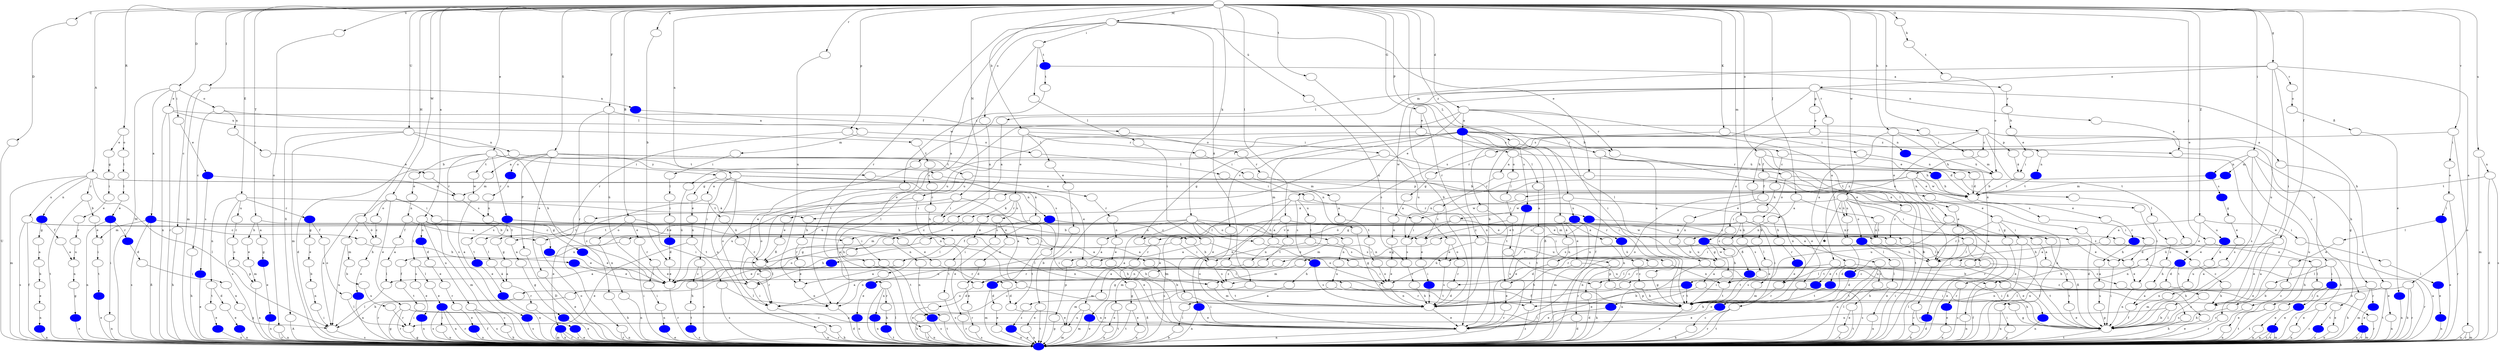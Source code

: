 // LexAutomat
digraph {
	<state.State object at 0x0000013CADE98430> [label=""]
	<state.State object at 0x0000013CAE31DB80> [label=""]
	<state.State object at 0x0000013CAE31DC10> [label=""]
	<state.State object at 0x0000013CAEB7C7F0> [label=""]
	<state.State object at 0x0000013CAEB7C850> [label="" color=blue style=filled]
	<state.State object at 0x0000013CAEB7CA90> [label=""]
	<state.State object at 0x0000013CAEB7CAF0> [label=""]
	<state.State object at 0x0000013CAEB7CB50> [label=""]
	<state.State object at 0x0000013CAE352B20> [label=""]
	<state.State object at 0x0000013CAE31DCD0> [label="" color=blue style=filled]
	<state.State object at 0x0000013CAE31DFA0> [label=""]
	<state.State object at 0x0000013CAE352580> [label="" color=blue style=filled]
	<state.State object at 0x0000013CAE352790> [label=""]
	<state.State object at 0x0000013CAE352850> [label=""]
	<state.State object at 0x0000013CAE457550> [label=""]
	<state.State object at 0x0000013CAE457610> [label="" color=blue style=filled]
	<state.State object at 0x0000013CAE352CA0> [label=""]
	<state.State object at 0x0000013CAE352D00> [label=""]
	<state.State object at 0x0000013CAE352D60> [label=""]
	<state.State object at 0x0000013CAE36FAF0> [label=""]
	<state.State object at 0x0000013CAE36FB50> [label="" color=blue style=filled]
	<state.State object at 0x0000013CAE358670> [label=""]
	<state.State object at 0x0000013CAE358700> [label=""]
	<state.State object at 0x0000013CAE3586D0> [label=""]
	<state.State object at 0x0000013CAE352C40> [label=""]
	<state.State object at 0x0000013CAE352BB0> [label=""]
	<state.State object at 0x0000013CAE352B50> [label=""]
	<state.State object at 0x0000013CAE3A6760> [label=""]
	<state.State object at 0x0000013CAE3A67C0> [label="" color=blue style=filled]
	<state.State object at 0x0000013CAE3585E0> [label=""]
	<state.State object at 0x0000013CAE7F4FD0> [label=""]
	<state.State object at 0x0000013CAE7F5070> [label="" color=blue style=filled]
	<state.State object at 0x0000013CAE31DC70> [label=""]
	<state.State object at 0x0000013CAE35F130> [label=""]
	<state.State object at 0x0000013CAE35F190> [label=""]
	<state.State object at 0x0000013CAE35F1F0> [label=""]
	<state.State object at 0x0000013CAE35F250> [label=""]
	<state.State object at 0x0000013CAE35F2B0> [label=""]
	<state.State object at 0x0000013CAE364310> [label=""]
	<state.State object at 0x0000013CAE364370> [label=""]
	<state.State object at 0x0000013CAE364670> [label=""]
	<state.State object at 0x0000013CAE3646D0> [label=""]
	<state.State object at 0x0000013CAE364730> [label=""]
	<state.State object at 0x0000013CAE358610> [label=""]
	<state.State object at 0x0000013CAE364A90> [label=""]
	<state.State object at 0x0000013CAE885D00> [label=""]
	<state.State object at 0x0000013CAE885D60> [label="" color=blue style=filled]
	<state.State object at 0x0000013CAE36A310> [label=""]
	<state.State object at 0x0000013CAE36A370> [label=""]
	<state.State object at 0x0000013CAE36ACD0> [label=""]
	<state.State object at 0x0000013CAE885E80> [label=""]
	<state.State object at 0x0000013CAE364C40> [label=""]
	<state.State object at 0x0000013CAE364C70> [label=""]
	<state.State object at 0x0000013CAE358130> [label=""]
	<state.State object at 0x0000013CAE358340> [label="" color=blue style=filled]
	<state.State object at 0x0000013CAE358220> [label=""]
	<state.State object at 0x0000013CAEAE6370> [label=""]
	<state.State object at 0x0000013CAEAE6460> [label="" color=blue style=filled]
	<state.State object at 0x0000013CAE39F940> [label=""]
	<state.State object at 0x0000013CAE352DC0> [label=""]
	<state.State object at 0x0000013CAE36FC40> [label=""]
	<state.State object at 0x0000013CAE374190> [label=""]
	<state.State object at 0x0000013CAE3741F0> [label=""]
	<state.State object at 0x0000013CAE374250> [label=""]
	<state.State object at 0x0000013CAE3742B0> [label=""]
	<state.State object at 0x0000013CAE374310> [label=""]
	<state.State object at 0x0000013CAE374610> [label=""]
	<state.State object at 0x0000013CAE374670> [label=""]
	<state.State object at 0x0000013CADF2E880> [label=""]
	<state.State object at 0x0000013CADF2E8E0> [label=""]
	<state.State object at 0x0000013CAE35F040> [label=""]
	<state.State object at 0x0000013CAE35FDC0> [label=""]
	<state.State object at 0x0000013CAE3640A0> [label="" color=blue style=filled]
	<state.State object at 0x0000013CAE3642B0> [label=""]
	<state.State object at 0x0000013CAE364250> [label=""]
	<state.State object at 0x0000013CAE364430> [label=""]
	<state.State object at 0x0000013CAE3F2550> [label=""]
	<state.State object at 0x0000013CAE3F2220> [label="" color=blue style=filled]
	<state.State object at 0x0000013CAE3649A0> [label="" color=blue style=filled]
	<state.State object at 0x0000013CAE36F4F0> [label=""]
	<state.State object at 0x0000013CAE36F520> [label=""]
	<state.State object at 0x0000013CAE36A0D0> [label=""]
	<state.State object at 0x0000013CAE36A130> [label=""]
	<state.State object at 0x0000013CAE987730> [label=""]
	<state.State object at 0x0000013CAE987790> [label="" color=blue style=filled]
	<state.State object at 0x0000013CAE36AB50> [label=""]
	<state.State object at 0x0000013CAE36A9A0> [label=""]
	<state.State object at 0x0000013CAE36A9D0> [label=""]
	<state.State object at 0x0000013CAE36FF70> [label=""]
	<state.State object at 0x0000013CAE364EB0> [label=""]
	<state.State object at 0x0000013CAE9879D0> [label=""]
	<state.State object at 0x0000013CAE987EB0> [label="" color=blue style=filled]
	<state.State object at 0x0000013CAE7F6DC0> [label=""]
	<state.State object at 0x0000013CAE7F6D60> [label="" color=blue style=filled]
	<state.State object at 0x0000013CAE1E98E0> [label="" color=blue style=filled]
	<state.State object at 0x0000013CAE3743D0> [label=""]
	<state.State object at 0x0000013CAE374430> [label=""]
	<state.State object at 0x0000013CAE3528B0> [label=""]
	<state.State object at 0x0000013CAE374CD0> [label=""]
	<state.State object at 0x0000013CAE374D30> [label=""]
	<state.State object at 0x0000013CAE374D90> [label=""]
	<state.State object at 0x0000013CAE374DF0> [label=""]
	<state.State object at 0x0000013CAE37D3A0> [label=""]
	<state.State object at 0x0000013CAE37D340> [label=""]
	<state.State object at 0x0000013CAE37D2E0> [label=""]
	<state.State object at 0x0000013CAE37D280> [label=""]
	<state.State object at 0x0000013CAE384FA0> [label=""]
	<state.State object at 0x0000013CAE38E040> [label=""]
	<state.State object at 0x0000013CAE38E3A0> [label=""]
	<state.State object at 0x0000013CAE38E400> [label=""]
	<state.State object at 0x0000013CAE38E460> [label=""]
	<state.State object at 0x0000013CAE9A2460> [label=""]
	<state.State object at 0x0000013CAE9A2520> [label="" color=blue style=filled]
	<state.State object at 0x0000013CAE9A2250> [label=""]
	<state.State object at 0x0000013CAE9A2850> [label=""]
	<state.State object at 0x0000013CAE384CA0> [label=""]
	<state.State object at 0x0000013CAE384D90> [label=""]
	<state.State object at 0x0000013CAE383BE0> [label=""]
	<state.State object at 0x0000013CAE383C40> [label=""]
	<state.State object at 0x0000013CAE383CA0> [label=""]
	<state.State object at 0x0000013CAE383D00> [label=""]
	<state.State object at 0x0000013CAE383D60> [label=""]
	<state.State object at 0x0000013CAE383DC0> [label=""]
	<state.State object at 0x0000013CAE3647F0> [label=""]
	<state.State object at 0x0000013CAE3964C0> [label=""]
	<state.State object at 0x0000013CAE396520> [label=""]
	<state.State object at 0x0000013CAE396580> [label=""]
	<state.State object at 0x0000013CAE3965E0> [label=""]
	<state.State object at 0x0000013CAE396640> [label=""]
	<state.State object at 0x0000013CAE3966A0> [label=""]
	<state.State object at 0x0000013CAE396700> [label=""]
	<state.State object at 0x0000013CAE39F100> [label=""]
	<state.State object at 0x0000013CAE39F190> [label=""]
	<state.State object at 0x0000013CAE39F1C0> [label=""]
	<state.State object at 0x0000013CAE39F4C0> [label=""]
	<state.State object at 0x0000013CAE39F8E0> [label=""]
	<state.State object at 0x0000013CAE3B07C0> [label=""]
	<state.State object at 0x0000013CAE3B0820> [label=""]
	<state.State object at 0x0000013CAE3B0880> [label=""]
	<state.State object at 0x0000013CAE3B08E0> [label=""]
	<state.State object at 0x0000013CAE3B0940> [label=""]
	<state.State object at 0x0000013CAE3BA190> [label=""]
	<state.State object at 0x0000013CAE3BA1C0> [label=""]
	<state.State object at 0x0000013CAE3BA4C0> [label=""]
	<state.State object at 0x0000013CAE3BAB80> [label=""]
	<state.State object at 0x0000013CAE74E940> [label=""]
	<state.State object at 0x0000013CAE74E9A0> [label="" color=blue style=filled]
	<state.State object at 0x0000013CAE3D0C70> [label=""]
	<state.State object at 0x0000013CAE3D0CA0> [label=""]
	<state.State object at 0x0000013CAE3DA0D0> [label="" color=blue style=filled]
	<state.State object at 0x0000013CAE3DA580> [label=""]
	<state.State object at 0x0000013CAE3DA5E0> [label=""]
	<state.State object at 0x0000013CAE3DA640> [label=""]
	<state.State object at 0x0000013CAE3DA6A0> [label=""]
	<state.State object at 0x0000013CAE3DA700> [label=""]
	<state.State object at 0x0000013CAE3DA760> [label=""]
	<state.State object at 0x0000013CAE3DA7C0> [label=""]
	<state.State object at 0x0000013CAE3F64C0> [label=""]
	<state.State object at 0x0000013CAE3F6520> [label=""]
	<state.State object at 0x0000013CAE3A6A00> [label=""]
	<state.State object at 0x0000013CAE3A6400> [label="" color=blue style=filled]
	<state.State object at 0x0000013CAE3A65E0> [label=""]
	<state.State object at 0x0000013CAE3F6D00> [label=""]
	<state.State object at 0x0000013CAE4002E0> [label=""]
	<state.State object at 0x0000013CAE358430> [label=""]
	<state.State object at 0x0000013CAE41D2E0> [label=""]
	<state.State object at 0x0000013CAE41D340> [label=""]
	<state.State object at 0x0000013CAE41D3A0> [label=""]
	<state.State object at 0x0000013CAE41D820> [label=""]
	<state.State object at 0x0000013CAE41D880> [label=""]
	<state.State object at 0x0000013CAE3DA520> [label=""]
	<state.State object at 0x0000013CAE3DA4C0> [label=""]
	<state.State object at 0x0000013CAE3DA490> [label=""]
	<state.State object at 0x0000013CAE3DABE0> [label=""]
	<state.State object at 0x0000013CAE3D05E0> [label=""]
	<state.State object at 0x0000013CAE3D06D0> [label=""]
	<state.State object at 0x0000013CAE3D0580> [label=""]
	<state.State object at 0x0000013CAE3D0520> [label=""]
	<state.State object at 0x0000013CAE374F70> [label=""]
	<state.State object at 0x0000013CAE374B50> [label=""]
	<state.State object at 0x0000013CAE3740D0> [label="" color=blue style=filled]
	<state.State object at 0x0000013CAE35FC70> [label=""]
	<state.State object at 0x0000013CAE35FA30> [label="" color=blue style=filled]
	<state.State object at 0x0000013CAE35F4C0> [label=""]
	<state.State object at 0x0000013CAE35F9D0> [label=""]
	<state.State object at 0x0000013CAE38EFD0> [label=""]
	<state.State object at 0x0000013CAE38EEE0> [label=""]
	<state.State object at 0x0000013CAE381E20> [label=""]
	<state.State object at 0x0000013CAE381F70> [label=""]
	<state.State object at 0x0000013CAE381FA0> [label=""]
	<state.State object at 0x0000013CAE381490> [label=""]
	<state.State object at 0x0000013CAE381DC0> [label=""]
	<state.State object at 0x0000013CAE3815E0> [label=""]
	<state.State object at 0x0000013CAE383190> [label=""]
	<state.State object at 0x0000013CAE383340> [label=""]
	<state.State object at 0x0000013CAE37DA30> [label="" color=blue style=filled]
	<state.State object at 0x0000013CAE37D3D0> [label=""]
	<state.State object at 0x0000013CAE37D730> [label=""]
	<state.State object at 0x0000013CAE37D850> [label=""]
	<state.State object at 0x0000013CAE37DB50> [label=""]
	<state.State object at 0x0000013CAE37D4C0> [label=""]
	<state.State object at 0x0000013CAE381940> [label=""]
	<state.State object at 0x0000013CAE381340> [label=""]
	<state.State object at 0x0000013CAE38E8E0> [label=""]
	<state.State object at 0x0000013CAE38E910> [label=""]
	<state.State object at 0x0000013CAE358B50> [label=""]
	<state.State object at 0x0000013CAE766CA0> [label=""]
	<state.State object at 0x0000013CAE766D00> [label="" color=blue style=filled]
	<state.State object at 0x0000013CAE352370> [label=""]
	<state.State object at 0x0000013CAE36FDC0> [label=""]
	<state.State object at 0x0000013CAE388E80> [label=""]
	<state.State object at 0x0000013CAE388F10> [label=""]
	<state.State object at 0x0000013CAE388F40> [label=""]
	<state.State object at 0x0000013CAE41E640> [label=""]
	<state.State object at 0x0000013CAE41E6A0> [label=""]
	<state.State object at 0x0000013CAE4053A0> [label=""]
	<state.State object at 0x0000013CAE405340> [label="" color=blue style=filled]
	<state.State object at 0x0000013CAE3EB700> [label=""]
	<state.State object at 0x0000013CAE3EB760> [label=""]
	<state.State object at 0x0000013CAE3EB7C0> [label=""]
	<state.State object at 0x0000013CAE463100> [label=""]
	<state.State object at 0x0000013CAE463160> [label=""]
	<state.State object at 0x0000013CAE4631C0> [label=""]
	<state.State object at 0x0000013CAE4635E0> [label=""]
	<state.State object at 0x0000013CAE463640> [label=""]
	<state.State object at 0x0000013CAE463CA0> [label=""]
	<state.State object at 0x0000013CAE463D00> [label=""]
	<state.State object at 0x0000013CAE463D60> [label=""]
	<state.State object at 0x0000013CAE463DC0> [label=""]
	<state.State object at 0x0000013CAE463E20> [label=""]
	<state.State object at 0x0000013CAE46CB20> [label=""]
	<state.State object at 0x0000013CAE46CB80> [label=""]
	<state.State object at 0x0000013CAE46CBE0> [label=""]
	<state.State object at 0x0000013CAE46CC40> [label=""]
	<state.State object at 0x0000013CAE46CCA0> [label=""]
	<state.State object at 0x0000013CAE470160> [label=""]
	<state.State object at 0x0000013CAE4701C0> [label=""]
	<state.State object at 0x0000013CAE470220> [label=""]
	<state.State object at 0x0000013CAE470820> [label=""]
	<state.State object at 0x0000013CAE470880> [label=""]
	<state.State object at 0x0000013CAE4761C0> [label=""]
	<state.State object at 0x0000013CAE476220> [label=""]
	<state.State object at 0x0000013CAE476280> [label=""]
	<state.State object at 0x0000013CAE358490> [label=""]
	<state.State object at 0x0000013CAE358250> [label=""]
	<state.State object at 0x0000013CAE358970> [label=""]
	<state.State object at 0x0000013CAE358B20> [label=""]
	<state.State object at 0x0000013CAE358C10> [label=""]
	<state.State object at 0x0000013CAE35FE20> [label=""]
	<state.State object at 0x0000013CAE3589A0> [label=""]
	<state.State object at 0x0000013CAE381640> [label=""]
	<state.State object at 0x0000013CAE381C10> [label=""]
	<state.State object at 0x0000013CAE381700> [label="" color=blue style=filled]
	<state.State object at 0x0000013CAE3812B0> [label=""]
	<state.State object at 0x0000013CAE381310> [label="" color=blue style=filled]
	<state.State object at 0x0000013CAE381190> [label=""]
	<state.State object at 0x0000013CAE381790> [label=""]
	<state.State object at 0x0000013CAE381E50> [label=""]
	<state.State object at 0x0000013CAE47ADC0> [label=""]
	<state.State object at 0x0000013CAE47AE20> [label=""]
	<state.State object at 0x0000013CAE3A6220> [label=""]
	<state.State object at 0x0000013CAE739F40> [label=""]
	<state.State object at 0x0000013CAE3A42B0> [label="" color=blue style=filled]
	<state.State object at 0x0000013CAE3A4520> [label=""]
	<state.State object at 0x0000013CAE4181C0> [label=""]
	<state.State object at 0x0000013CAE418220> [label=""]
	<state.State object at 0x0000013CAE4185E0> [label=""]
	<state.State object at 0x0000013CAE418A60> [label=""]
	<state.State object at 0x0000013CAE418AC0> [label=""]
	<state.State object at 0x0000013CAE418B20> [label=""]
	<state.State object at 0x0000013CAE384910> [label=""]
	<state.State object at 0x0000013CAE6946A0> [label=""]
	<state.State object at 0x0000013CAE694C70> [label="" color=blue style=filled]
	<state.State object at 0x0000013CAE43CDC0> [label=""]
	<state.State object at 0x0000013CAE43CE20> [label=""]
	<state.State object at 0x0000013CAE3F2BB0> [label=""]
	<state.State object at 0x0000013CAE3F27F0> [label=""]
	<state.State object at 0x0000013CAE3F2250> [label="" color=blue style=filled]
	<state.State object at 0x0000013CAE466040> [label="" color=blue style=filled]
	<state.State object at 0x0000013CAE466880> [label=""]
	<state.State object at 0x0000013CAE4668E0> [label=""]
	<state.State object at 0x0000013CAE6936A0> [label=""]
	<state.State object at 0x0000013CAE693700> [label=""]
	<state.State object at 0x0000013CAE693EB0> [label=""]
	<state.State object at 0x0000013CAE6A33A0> [label=""]
	<state.State object at 0x0000013CAE6A3400> [label=""]
	<state.State object at 0x0000013CAE6A3460> [label=""]
	<state.State object at 0x0000013CAE6A34C0> [label=""]
	<state.State object at 0x0000013CAE6A3520> [label=""]
	<state.State object at 0x0000013CAE6A3580> [label=""]
	<state.State object at 0x0000013CAE39F790> [label=""]
	<state.State object at 0x0000013CAE39F220> [label=""]
	<state.State object at 0x0000013CAE3E3B20> [label=""]
	<state.State object at 0x0000013CAE3E3D90> [label=""]
	<state.State object at 0x0000013CAE9A7190> [label=""]
	<state.State object at 0x0000013CAE9A71F0> [label="" color=blue style=filled]
	<state.State object at 0x0000013CAE3EFA30> [label=""]
	<state.State object at 0x0000013CAE47C3A0> [label=""]
	<state.State object at 0x0000013CAE47C400> [label=""]
	<state.State object at 0x0000013CAE47C460> [label=""]
	<state.State object at 0x0000013CAE6AF340> [label=""]
	<state.State object at 0x0000013CAE6AF3A0> [label=""]
	<state.State object at 0x0000013CAE6AF6A0> [label=""]
	<state.State object at 0x0000013CAEA19250> [label=""]
	<state.State object at 0x0000013CAEA192B0> [label=""]
	<state.State object at 0x0000013CAEA19310> [label="" color=blue style=filled]
	<state.State object at 0x0000013CAEA19370> [label="" color=blue style=filled]
	<state.State object at 0x0000013CAE6AFF70> [label="" color=blue style=filled]
	<state.State object at 0x0000013CAE6BB220> [label=""]
	<state.State object at 0x0000013CAE6BB280> [label=""]
	<state.State object at 0x0000013CAE6A8EE0> [label=""]
	<state.State object at 0x0000013CAE6A8EB0> [label="" color=blue style=filled]
	<state.State object at 0x0000013CAE381FD0> [label=""]
	<state.State object at 0x0000013CAE3813A0> [label=""]
	<state.State object at 0x0000013CAE3812E0> [label="" color=blue style=filled]
	<state.State object at 0x0000013CAE3816A0> [label=""]
	<state.State object at 0x0000013CAE43C130> [label=""]
	<state.State object at 0x0000013CAE43C160> [label="" color=blue style=filled]
	<state.State object at 0x0000013CAE6A8DC0> [label="" color=blue style=filled]
	<state.State object at 0x0000013CAE37D7F0> [label=""]
	<state.State object at 0x0000013CAE37DE80> [label=""]
	<state.State object at 0x0000013CAE37DF70> [label=""]
	<state.State object at 0x0000013CAE37D430> [label="" color=blue style=filled]
	<state.State object at 0x0000013CAE3835B0> [label=""]
	<state.State object at 0x0000013CAE383670> [label=""]
	<state.State object at 0x0000013CAE44F160> [label=""]
	<state.State object at 0x0000013CAE44F220> [label=""]
	<state.State object at 0x0000013CAE44F190> [label="" color=blue style=filled]
	<state.State object at 0x0000013CAE44F130> [label=""]
	<state.State object at 0x0000013CAE44F2B0> [label=""]
	<state.State object at 0x0000013CAE6F8EE0> [label=""]
	<state.State object at 0x0000013CAE6F8FD0> [label=""]
	<state.State object at 0x0000013CAE6F8EB0> [label=""]
	<state.State object at 0x0000013CAE6F8DC0> [label=""]
	<state.State object at 0x0000013CAE6F8E50> [label=""]
	<state.State object at 0x0000013CAE6F8C70> [label=""]
	<state.State object at 0x0000013CAE4552E0> [label=""]
	<state.State object at 0x0000013CAE455340> [label=""]
	<state.State object at 0x0000013CAE455400> [label=""]
	<state.State object at 0x0000013CAE455460> [label=""]
	<state.State object at 0x0000013CAE4554C0> [label=""]
	<state.State object at 0x0000013CAE455520> [label=""]
	<state.State object at 0x0000013CAE455580> [label=""]
	<state.State object at 0x0000013CAE4555E0> [label=""]
	<state.State object at 0x0000013CAE4556A0> [label=""]
	<state.State object at 0x0000013CAE455700> [label=""]
	<state.State object at 0x0000013CAE455790> [label=""]
	<state.State object at 0x0000013CAE455670> [label="" color=blue style=filled]
	<state.State object at 0x0000013CAE4572E0> [label=""]
	<state.State object at 0x0000013CAE457340> [label=""]
	<state.State object at 0x0000013CAE4573A0> [label=""]
	<state.State object at 0x0000013CAE457430> [label=""]
	<state.State object at 0x0000013CAE457460> [label=""]
	<state.State object at 0x0000013CAE6837C0> [label=""]
	<state.State object at 0x0000013CAE683820> [label=""]
	<state.State object at 0x0000013CAE683880> [label=""]
	<state.State object at 0x0000013CAE723CA0> [label=""]
	<state.State object at 0x0000013CAE723D00> [label="" color=blue style=filled]
	<state.State object at 0x0000013CAE723E80> [label=""]
	<state.State object at 0x0000013CAE7341C0> [label=""]
	<state.State object at 0x0000013CAE723FD0> [label=""]
	<state.State object at 0x0000013CAE457880> [label=""]
	<state.State object at 0x0000013CAE457940> [label=""]
	<state.State object at 0x0000013CAE457790> [label=""]
	<state.State object at 0x0000013CAE7348E0> [label=""]
	<state.State object at 0x0000013CAE734940> [label=""]
	<state.State object at 0x0000013CAE739C40> [label=""]
	<state.State object at 0x0000013CAE739CD0> [label=""]
	<state.State object at 0x0000013CAE739EE0> [label=""]
	<state.State object at 0x0000013CAE743130> [label="" color=blue style=filled]
	<state.State object at 0x0000013CAE743F40> [label=""]
	<state.State object at 0x0000013CAE743850> [label=""]
	<state.State object at 0x0000013CAE734790> [label=""]
	<state.State object at 0x0000013CAE7346D0> [label="" color=blue style=filled]
	<state.State object at 0x0000013CAE749970> [label="" color=blue style=filled]
	<state.State object at 0x0000013CAE749D60> [label=""]
	<state.State object at 0x0000013CAE740E80> [label="" color=blue style=filled]
	<state.State object at 0x0000013CAE740A60> [label=""]
	<state.State object at 0x0000013CAE740A00> [label=""]
	<state.State object at 0x0000013CAE740AF0> [label=""]
	<state.State object at 0x0000013CAE74E400> [label=""]
	<state.State object at 0x0000013CAE74E460> [label=""]
	<state.State object at 0x0000013CAE74E820> [label=""]
	<state.State object at 0x0000013CAE74E880> [label=""]
	<state.State object at 0x0000013CAE7347F0> [label=""]
	<state.State object at 0x0000013CAE734AC0> [label=""]
	<state.State object at 0x0000013CAE457070> [label=""]
	<state.State object at 0x0000013CAE405E20> [label=""]
	<state.State object at 0x0000013CAE405E80> [label=""]
	<state.State object at 0x0000013CAE405EE0> [label=""]
	<state.State object at 0x0000013CAE405F40> [label=""]
	<state.State object at 0x0000013CAE405FA0> [label=""]
	<state.State object at 0x0000013CAE6F9040> [label=""]
	<state.State object at 0x0000013CAE6F93A0> [label=""]
	<state.State object at 0x0000013CAE6FC0A0> [label=""]
	<state.State object at 0x0000013CAE6FC100> [label=""]
	<state.State object at 0x0000013CAE6FC160> [label=""]
	<state.State object at 0x0000013CAE6FC370> [label=""]
	<state.State object at 0x0000013CAE6FC6A0> [label=""]
	<state.State object at 0x0000013CAE6FCAF0> [label="" color=blue style=filled]
	<state.State object at 0x0000013CAE6FCC10> [label="" color=blue style=filled]
	<state.State object at 0x0000013CAE682580> [label=""]
	<state.State object at 0x0000013CAE682AC0> [label=""]
	<state.State object at 0x0000013CAE694910> [label=""]
	<state.State object at 0x0000013CAE698190> [label="" color=blue style=filled]
	<state.State object at 0x0000013CAE698460> [label=""]
	<state.State object at 0x0000013CAE694550> [label=""]
	<state.State object at 0x0000013CAE694130> [label=""]
	<state.State object at 0x0000013CAE6943A0> [label=""]
	<state.State object at 0x0000013CAE694AC0> [label=""]
	<state.State object at 0x0000013CAE694A90> [label="" color=blue style=filled]
	<state.State object at 0x0000013CAE694E80> [label="" color=blue style=filled]
	<state.State object at 0x0000013CAE682790> [label=""]
	<state.State object at 0x0000013CAE682730> [label=""]
	<state.State object at 0x0000013CAE6826D0> [label=""]
	<state.State object at 0x0000013CAE6824C0> [label=""]
	<state.State object at 0x0000013CAE68C8E0> [label=""]
	<state.State object at 0x0000013CAE68C700> [label=""]
	<state.State object at 0x0000013CAE68C4C0> [label="" color=blue style=filled]
	<state.State object at 0x0000013CAE383E20> [label=""]
	<state.State object at 0x0000013CAE383970> [label=""]
	<state.State object at 0x0000013CAE383FD0> [label=""]
	<state.State object at 0x0000013CAE352640> [label=""]
	<state.State object at 0x0000013CAE352280> [label=""]
	<state.State object at 0x0000013CAE766A00> [label=""]
	<state.State object at 0x0000013CAE766A90> [label=""]
	<state.State object at 0x0000013CAE77D3A0> [label=""]
	<state.State object at 0x0000013CAE77D760> [label=""]
	<state.State object at 0x0000013CAE766FD0> [label=""]
	<state.State object at 0x0000013CAE766AC0> [label="" color=blue style=filled]
	<state.State object at 0x0000013CAE77DAF0> [label=""]
	<state.State object at 0x0000013CAE77DB20> [label=""]
	<state.State object at 0x0000013CAE77DFA0> [label=""]
	<state.State object at 0x0000013CAE783A00> [label=""]
	<state.State object at 0x0000013CAE786580> [label=""]
	<state.State object at 0x0000013CAE78B280> [label=""]
	<state.State object at 0x0000013CAE78B2E0> [label=""]
	<state.State object at 0x0000013CAE7901C0> [label=""]
	<state.State object at 0x0000013CAE78B4C0> [label=""]
	<state.State object at 0x0000013CAE78B400> [label=""]
	<state.State object at 0x0000013CAE786EE0> [label=""]
	<state.State object at 0x0000013CAE786E80> [label=""]
	<state.State object at 0x0000013CAE783850> [label=""]
	<state.State object at 0x0000013CAE3844C0> [label=""]
	<state.State object at 0x0000013CAE77D160> [label=""]
	<state.State object at 0x0000013CAE77D040> [label=""]
	<state.State object at 0x0000013CAE77D970> [label=""]
	<state.State object at 0x0000013CAE77D880> [label="" color=blue style=filled]
	<state.State object at 0x0000013CAE683340> [label=""]
	<state.State object at 0x0000013CAE683760> [label=""]
	<state.State object at 0x0000013CAE683040> [label=""]
	<state.State object at 0x0000013CAE683100> [label="" color=blue style=filled]
	<state.State object at 0x0000013CAE683070> [label="" color=blue style=filled]
	<state.State object at 0x0000013CAE4551F0> [label=""]
	<state.State object at 0x0000013CAE455D30> [label=""]
	<state.State object at 0x0000013CAE749340> [label=""]
	<state.State object at 0x0000013CAE749700> [label=""]
	<state.State object at 0x0000013CAE739DF0> [label="" color=blue style=filled]
	<state.State object at 0x0000013CAE683A00> [label=""]
	<state.State object at 0x0000013CAE7F7310> [label=""]
	<state.State object at 0x0000013CAE7F7340> [label=""]
	<state.State object at 0x0000013CAE7F73D0> [label=""]
	<state.State object at 0x0000013CAE7F7610> [label="" color=blue style=filled]
	<state.State object at 0x0000013CAE7F7AF0> [label="" color=blue style=filled]
	<state.State object at 0x0000013CAE7F7C10> [label="" color=blue style=filled]
	<state.State object at 0x0000013CAE811550> [label="" color=blue style=filled]
	<state.State object at 0x0000013CAE7F7F40> [label="" color=blue style=filled]
	<state.State object at 0x0000013CAE7F7D30> [label="" color=blue style=filled]
	<state.State object at 0x0000013CAE7F79D0> [label=""]
	<state.State object at 0x0000013CAE7F7A00> [label=""]
	<state.State object at 0x0000013CAE7F7970> [label=""]
	<state.State object at 0x0000013CAE7F7880> [label=""]
	<state.State object at 0x0000013CAE8115B0> [label=""]
	<state.State object at 0x0000013CAE811370> [label=""]
	<state.State object at 0x0000013CAE683730> [label=""]
	<state.State object at 0x0000013CAE683610> [label="" color=blue style=filled]
	<state.State object at 0x0000013CAE683A90> [label=""]
	<state.State object at 0x0000013CAE683C70> [label=""]
	<state.State object at 0x0000013CAE749730> [label=""]
	<state.State object at 0x0000013CAE885400> [label=""]
	<state.State object at 0x0000013CAE885490> [label=""]
	<state.State object at 0x0000013CAE885C40> [label=""]
	<state.State object at 0x0000013CAE885CD0> [label=""]
	<state.State object at 0x0000013CAE885DC0> [label=""]
	<state.State object at 0x0000013CAE8A04C0> [label=""]
	<state.State object at 0x0000013CAE8A0520> [label=""]
	<state.State object at 0x0000013CAE8A0580> [label=""]
	<state.State object at 0x0000013CAE8A0F40> [label=""]
	<state.State object at 0x0000013CAE8A5100> [label=""]
	<state.State object at 0x0000013CAE8A5160> [label=""]
	<state.State object at 0x0000013CAE8A51C0> [label=""]
	<state.State object at 0x0000013CAE8A57C0> [label=""]
	<state.State object at 0x0000013CAE8AB640> [label=""]
	<state.State object at 0x0000013CAE8AB6A0> [label=""]
	<state.State object at 0x0000013CAE8AB8B0> [label=""]
	<state.State object at 0x0000013CAE8B0BE0> [label=""]
	<state.State object at 0x0000013CAE8B0C40> [label=""]
	<state.State object at 0x0000013CAE8B0CA0> [label=""]
	<state.State object at 0x0000013CAE8B0D00> [label=""]
	<state.State object at 0x0000013CAE4572B0> [label=""]
	<state.State object at 0x0000013CAE4571F0> [label=""]
	<state.State object at 0x0000013CAE457D30> [label=""]
	<state.State object at 0x0000013CAE4577F0> [label="" color=blue style=filled]
	<state.State object at 0x0000013CAE7438E0> [label=""]
	<state.State object at 0x0000013CAE743C10> [label=""]
	<state.State object at 0x0000013CAE3D0F70> [label=""]
	<state.State object at 0x0000013CAE3D07C0> [label=""]
	<state.State object at 0x0000013CAE3D04F0> [label=""]
	<state.State object at 0x0000013CAE3D0130> [label=""]
	<state.State object at 0x0000013CAE3D0A90> [label=""]
	<state.State object at 0x0000013CAE3A6AF0> [label=""]
	<state.State object at 0x0000013CAE3A4130> [label=""]
	<state.State object at 0x0000013CAE3A4220> [label=""]
	<state.State object at 0x0000013CAE3A4F70> [label=""]
	<state.State object at 0x0000013CAE3A4160> [label="" color=blue style=filled]
	<state.State object at 0x0000013CAE3A64C0> [label=""]
	<state.State object at 0x0000013CAE43C220> [label=""]
	<state.State object at 0x0000013CAE43CB80> [label=""]
	<state.State object at 0x0000013CAE682370> [label=""]
	<state.State object at 0x0000013CAE682C40> [label=""]
	<state.State object at 0x0000013CAE682B20> [label=""]
	<state.State object at 0x0000013CAE682F70> [label=""]
	<state.State object at 0x0000013CAE682B50> [label=""]
	<state.State object at 0x0000013CAE682A30> [label=""]
	<state.State object at 0x0000013CAE694B50> [label="" color=blue style=filled]
	<state.State object at 0x0000013CAE694F40> [label="" color=blue style=filled]
	<state.State object at 0x0000013CAE405190> [label=""]
	<state.State object at 0x0000013CAE4050A0> [label=""]
	<state.State object at 0x0000013CAE4054F0> [label=""]
	<state.State object at 0x0000013CAE405490> [label="" color=blue style=filled]
	<state.State object at 0x0000013CAE6823A0> [label=""]
	<state.State object at 0x0000013CAE37D7C0> [label=""]
	<state.State object at 0x0000013CAE37DF10> [label=""]
	<state.State object at 0x0000013CAE450B80> [label=""]
	<state.State object at 0x0000013CAE899250> [label=""]
	<state.State object at 0x0000013CAE8992B0> [label=""]
	<state.State object at 0x0000013CAE899310> [label=""]
	<state.State object at 0x0000013CAE899370> [label=""]
	<state.State object at 0x0000013CAE899CD0> [label=""]
	<state.State object at 0x0000013CAE446B50> [label=""]
	<state.State object at 0x0000013CAE446BB0> [label=""]
	<state.State object at 0x0000013CAE446C10> [label=""]
	<state.State object at 0x0000013CAE446C70> [label=""]
	<state.State object at 0x0000013CAE7B51F0> [label=""]
	<state.State object at 0x0000013CAE7D4910> [label=""]
	<state.State object at 0x0000013CAE7D4A90> [label=""]
	<state.State object at 0x0000013CAE7D4AF0> [label=""]
	<state.State object at 0x0000013CAE7D4B50> [label=""]
	<state.State object at 0x0000013CAE7D4DC0> [label="" color=blue style=filled]
	<state.State object at 0x0000013CAE7E7760> [label=""]
	<state.State object at 0x0000013CAE7E74C0> [label=""]
	<state.State object at 0x0000013CAE7E7460> [label=""]
	<state.State object at 0x0000013CAE7E7070> [label=""]
	<state.State object at 0x0000013CAE7E70D0> [label=""]
	<state.State object at 0x0000013CAE7E7CA0> [label=""]
	<state.State object at 0x0000013CAE7F1130> [label=""]
	<state.State object at 0x0000013CAE7F1190> [label=""]
	<state.State object at 0x0000013CAE7F1910> [label=""]
	<state.State object at 0x0000013CAE7F1880> [label=""]
	<state.State object at 0x0000013CAE7F15E0> [label=""]
	<state.State object at 0x0000013CAE7F1550> [label=""]
	<state.State object at 0x0000013CAE7E7610> [label="" color=blue style=filled]
	<state.State object at 0x0000013CAE7E7430> [label="" color=blue style=filled]
	<state.State object at 0x0000013CAE7E79A0> [label="" color=blue style=filled]
	<state.State object at 0x0000013CAE7F6A30> [label=""]
	<state.State object at 0x0000013CAE7F51C0> [label=""]
	<state.State object at 0x0000013CAE7F51F0> [label=""]
	<state.State object at 0x0000013CAE7F5280> [label="" color=blue style=filled]
	<state.State object at 0x0000013CAE7F4C70> [label="" color=blue style=filled]
	<state.State object at 0x0000013CAE7F44C0> [label=""]
	<state.State object at 0x0000013CAE7F4370> [label=""]
	<state.State object at 0x0000013CAE7F4310> [label=""]
	<state.State object at 0x0000013CAE7F4340> [label="" color=blue style=filled]
	<state.State object at 0x0000013CAE7E7550> [label=""]
	<state.State object at 0x0000013CAE849670> [label=""]
	<state.State object at 0x0000013CAE7D4E20> [label=""]
	<state.State object at 0x0000013CAE7D4BB0> [label=""]
	<state.State object at 0x0000013CAE7F6C10> [label=""]
	<state.State object at 0x0000013CAE7F6BB0> [label=""]
	<state.State object at 0x0000013CAE7F6AF0> [label=""]
	<state.State object at 0x0000013CAE7F42E0> [label=""]
	<state.State object at 0x0000013CAE7F6E20> [label=""]
	<state.State object at 0x0000013CAE7F4160> [label=""]
	<state.State object at 0x0000013CAE6D6190> [label=""]
	<state.State object at 0x0000013CAE94F1C0> [label=""]
	<state.State object at 0x0000013CAE94F220> [label=""]
	<state.State object at 0x0000013CAE9F9850> [label=""]
	<state.State object at 0x0000013CAE9F98B0> [label=""]
	<state.State object at 0x0000013CAE9F9910> [label=""]
	<state.State object at 0x0000013CAE9F9970> [label=""]
	<state.State object at 0x0000013CAE9F99D0> [label=""]
	<state.State object at 0x0000013CAE9F9A30> [label=""]
	<state.State object at 0x0000013CAE9F9A90> [label=""]
	<state.State object at 0x0000013CAE6AFAC0> [label=""]
	<state.State object at 0x0000013CAEA190D0> [label=""]
	<state.State object at 0x0000013CAEA19130> [label="" color=blue style=filled]
	<state.State object at 0x0000013CAEA19730> [label=""]
	<state.State object at 0x0000013CAEA19790> [label=""]
	<state.State object at 0x0000013CAEA197F0> [label=""]
	<state.State object at 0x0000013CAEA19850> [label=""]
	<state.State object at 0x0000013CAEA225E0> [label=""]
	<state.State object at 0x0000013CAE987AC0> [label=""]
	<state.State object at 0x0000013CAE987AF0> [label=""]
	<state.State object at 0x0000013CAE987B50> [label="" color=blue style=filled]
	<state.State object at 0x0000013CAE987BB0> [label=""]
	<state.State object at 0x0000013CAE987CA0> [label=""]
	<state.State object at 0x0000013CAE987C10> [label=""]
	<state.State object at 0x0000013CAE9A20D0> [label=""]
	<state.State object at 0x0000013CAE9A2160> [label=""]
	<state.State object at 0x0000013CAE9A2400> [label="" color=blue style=filled]
	<state.State object at 0x0000013CAE9A7340> [label=""]
	<state.State object at 0x0000013CAE9A7370> [label=""]
	<state.State object at 0x0000013CAE9A7B20> [label="" color=blue style=filled]
	<state.State object at 0x0000013CAE9A22B0> [label=""]
	<state.State object at 0x0000013CAE987D60> [label="" color=blue style=filled]
	<state.State object at 0x0000013CAE9A61C0> [label="" color=blue style=filled]
	<state.State object at 0x0000013CAE9A65B0> [label=""]
	<state.State object at 0x0000013CAE9A6640> [label=""]
	<state.State object at 0x0000013CAE9A6670> [label=""]
	<state.State object at 0x0000013CAE9B50D0> [label=""]
	<state.State object at 0x0000013CAEAC0FD0> [label=""]
	<state.State object at 0x0000013CAEAD9070> [label=""]
	<state.State object at 0x0000013CAEAD9310> [label=""]
	<state.State object at 0x0000013CAEAD96A0> [label="" color=blue style=filled]
	<state.State object at 0x0000013CAEAD9A90> [label=""]
	<state.State object at 0x0000013CAEAD9AF0> [label=""]
	<state.State object at 0x0000013CAEAD9B50> [label=""]
	<state.State object at 0x0000013CAEAD9F40> [label="" color=blue style=filled]
	<state.State object at 0x0000013CAEAE6130> [label=""]
	<state.State object at 0x0000013CAEAE6850> [label=""]
	<state.State object at 0x0000013CAEAE68B0> [label=""]
	<state.State object at 0x0000013CAEAD9CA0> [label=""]
	<state.State object at 0x0000013CAEAE66A0> [label=""]
	<state.State object at 0x0000013CAEB7C730> [label=""]
	<state.State object at 0x0000013CADE98430> -> <state.State object at 0x0000013CAE31DB80> [label=A]
	<state.State object at 0x0000013CAE31DB80> -> <state.State object at 0x0000013CAE31DC10> [label=b]
	<state.State object at 0x0000013CAE31DC10> -> <state.State object at 0x0000013CAEB7C7F0> [label=e]
	<state.State object at 0x0000013CAEB7C7F0> -> <state.State object at 0x0000013CAEB7C850> [label=r]
	<state.State object at 0x0000013CAEB7C850> -> <state.State object at 0x0000013CAEB7CA90> [label=h]
	<state.State object at 0x0000013CAEB7CA90> -> <state.State object at 0x0000013CAEB7CAF0> [label=a]
	<state.State object at 0x0000013CAEB7CAF0> -> <state.State object at 0x0000013CAEB7CB50> [label=u]
	<state.State object at 0x0000013CAEB7CB50> -> <state.State object at 0x0000013CAE352B20> [label=p]
	<state.State object at 0x0000013CAE352B20> -> <state.State object at 0x0000013CAE31DCD0> [label=t]
	<state.State object at 0x0000013CAE31DB80> -> <state.State object at 0x0000013CAE31DFA0> [label=l]
	<state.State object at 0x0000013CAE31DFA0> -> <state.State object at 0x0000013CAE31DCD0> [label=s]
	<state.State object at 0x0000013CAE31DB80> -> <state.State object at 0x0000013CAE31DCD0> [label=m]
	<state.State object at 0x0000013CAE31DB80> -> <state.State object at 0x0000013CAE352580> [label=n]
	<state.State object at 0x0000013CAE352580> -> <state.State object at 0x0000013CAE352790> [label=f]
	<state.State object at 0x0000013CAE352790> -> <state.State object at 0x0000013CAE352850> [label=a]
	<state.State object at 0x0000013CAE352850> -> <state.State object at 0x0000013CAE457550> [label=n]
	<state.State object at 0x0000013CAE457550> -> <state.State object at 0x0000013CAE457610> [label=g]
	<state.State object at 0x0000013CAE457610> -> <state.State object at 0x0000013CAE31DCD0> [label=e]
	<state.State object at 0x0000013CAE352580> -> <state.State object at 0x0000013CAE352CA0> [label=g]
	<state.State object at 0x0000013CAE352CA0> -> <state.State object at 0x0000013CAE352D00> [label=a]
	<state.State object at 0x0000013CAE352D00> -> <state.State object at 0x0000013CAE352D60> [label=b]
	<state.State object at 0x0000013CAE352D60> -> <state.State object at 0x0000013CAE36FAF0> [label=e]
	<state.State object at 0x0000013CAE36FAF0> -> <state.State object at 0x0000013CAE36FB50> [label=n]
	<state.State object at 0x0000013CAE36FB50> -> <state.State object at 0x0000013CAE31DCD0> [label=n]
	<state.State object at 0x0000013CAE31DB80> -> <state.State object at 0x0000013CAE358670> [label=p]
	<state.State object at 0x0000013CAE358670> -> <state.State object at 0x0000013CAE358700> [label=r]
	<state.State object at 0x0000013CAE358700> -> <state.State object at 0x0000013CAE3586D0> [label=i]
	<state.State object at 0x0000013CAE3586D0> -> <state.State object at 0x0000013CAE31DCD0> [label=l]
	<state.State object at 0x0000013CAE31DB80> -> <state.State object at 0x0000013CAE352C40> [label=r]
	<state.State object at 0x0000013CAE352C40> -> <state.State object at 0x0000013CAE352BB0> [label=b]
	<state.State object at 0x0000013CAE352BB0> -> <state.State object at 0x0000013CAE352B50> [label=e]
	<state.State object at 0x0000013CAE352B50> -> <state.State object at 0x0000013CAE3A6760> [label=i]
	<state.State object at 0x0000013CAE3A6760> -> <state.State object at 0x0000013CAE3A67C0> [label=t]
	<state.State object at 0x0000013CAE3A67C0> -> <state.State object at 0x0000013CAE31DCD0> [label=e]
	<state.State object at 0x0000013CAE352C40> -> <state.State object at 0x0000013CAE31DCD0> [label=t]
	<state.State object at 0x0000013CAE31DB80> -> <state.State object at 0x0000013CAE3585E0> [label=u]
	<state.State object at 0x0000013CAE3585E0> -> <state.State object at 0x0000013CAE7F4FD0> [label=c]
	<state.State object at 0x0000013CAE7F4FD0> -> <state.State object at 0x0000013CAE7F5070> [label=h]
	<state.State object at 0x0000013CAE7F5070> -> <state.State object at 0x0000013CAE31DC70> [label=e]
	<state.State object at 0x0000013CAE31DC70> -> <state.State object at 0x0000013CAE31DCD0> [label=r]
	<state.State object at 0x0000013CAE3585E0> -> <state.State object at 0x0000013CAE31DCD0> [label=f]
	<state.State object at 0x0000013CAE3585E0> -> <state.State object at 0x0000013CAE31DCD0> [label=s]
	<state.State object at 0x0000013CAE3585E0> -> <state.State object at 0x0000013CAE35F130> [label="ß"]
	<state.State object at 0x0000013CAE35F130> -> <state.State object at 0x0000013CAE35F190> [label=e]
	<state.State object at 0x0000013CAE35F190> -> <state.State object at 0x0000013CAE35F1F0> [label=r]
	<state.State object at 0x0000013CAE35F1F0> -> <state.State object at 0x0000013CAE35F250> [label=d]
	<state.State object at 0x0000013CAE35F250> -> <state.State object at 0x0000013CAE35F2B0> [label=e]
	<state.State object at 0x0000013CAE35F2B0> -> <state.State object at 0x0000013CAE31DCD0> [label=m]
	<state.State object at 0x0000013CADE98430> -> <state.State object at 0x0000013CAE364310> [label=B]
	<state.State object at 0x0000013CAE364310> -> <state.State object at 0x0000013CAE364370> [label=e]
	<state.State object at 0x0000013CAE364370> -> <state.State object at 0x0000013CAE31DCD0> [label=i]
	<state.State object at 0x0000013CAE364370> -> <state.State object at 0x0000013CAE364670> [label=r]
	<state.State object at 0x0000013CAE364670> -> <state.State object at 0x0000013CAE3646D0> [label=e]
	<state.State object at 0x0000013CAE3646D0> -> <state.State object at 0x0000013CAE364730> [label=i]
	<state.State object at 0x0000013CAE364730> -> <state.State object at 0x0000013CAE358610> [label=c]
	<state.State object at 0x0000013CAE358610> -> <state.State object at 0x0000013CAE31DCD0> [label=h]
	<state.State object at 0x0000013CAE364670> -> <state.State object at 0x0000013CAE364A90> [label=l]
	<state.State object at 0x0000013CAE364A90> -> <state.State object at 0x0000013CAE885D00> [label=i]
	<state.State object at 0x0000013CAE885D00> -> <state.State object at 0x0000013CAE885D60> [label=n]
	<state.State object at 0x0000013CAE885D60> -> <state.State object at 0x0000013CAE31DCD0> [label=e]
	<state.State object at 0x0000013CAE364310> -> <state.State object at 0x0000013CAE36A310> [label=i]
	<state.State object at 0x0000013CAE36A310> -> <state.State object at 0x0000013CAE36A370> [label=l]
	<state.State object at 0x0000013CAE36A370> -> <state.State object at 0x0000013CAE31DCD0> [label=d]
	<state.State object at 0x0000013CAE36A310> -> <state.State object at 0x0000013CAE31DCD0> [label=s]
	<state.State object at 0x0000013CAE364310> -> <state.State object at 0x0000013CAE36ACD0> [label=o]
	<state.State object at 0x0000013CAE36ACD0> -> <state.State object at 0x0000013CAE885E80> [label=n]
	<state.State object at 0x0000013CAE885E80> -> <state.State object at 0x0000013CAE31DCD0> [label=n]
	<state.State object at 0x0000013CADE98430> -> <state.State object at 0x0000013CAE364C40> [label=C]
	<state.State object at 0x0000013CAE364C40> -> <state.State object at 0x0000013CAE364C70> [label=D]
	<state.State object at 0x0000013CAE364C70> -> <state.State object at 0x0000013CAE31DCD0> [label=U]
	<state.State object at 0x0000013CADE98430> -> <state.State object at 0x0000013CAE358130> [label=D]
	<state.State object at 0x0000013CAE358130> -> <state.State object at 0x0000013CAE31DCD0> [label=M]
	<state.State object at 0x0000013CAE358130> -> <state.State object at 0x0000013CAE358340> [label=a]
	<state.State object at 0x0000013CAE358340> -> <state.State object at 0x0000013CAE358220> [label=b]
	<state.State object at 0x0000013CAE358220> -> <state.State object at 0x0000013CAEAE6370> [label=e]
	<state.State object at 0x0000013CAEAE6370> -> <state.State object at 0x0000013CAEAE6460> [label=i]
	<state.State object at 0x0000013CAEAE6460> -> <state.State object at 0x0000013CAE39F940> [label=t]
	<state.State object at 0x0000013CAE39F940> -> <state.State object at 0x0000013CAE352DC0> [label=e]
	<state.State object at 0x0000013CAE352DC0> -> <state.State object at 0x0000013CAE31DCD0> [label=n]
	<state.State object at 0x0000013CAE358340> -> <state.State object at 0x0000013CAE352B50> [label=m]
	<state.State object at 0x0000013CAE358340> -> <state.State object at 0x0000013CAE352DC0> [label=n]
	<state.State object at 0x0000013CAE358340> -> <state.State object at 0x0000013CAE31DCD0> [label=s]
	<state.State object at 0x0000013CAE358340> -> <state.State object at 0x0000013CAE31DCD0> [label="ß"]
	<state.State object at 0x0000013CAE358130> -> <state.State object at 0x0000013CAE36FC40> [label=e]
	<state.State object at 0x0000013CAE36FC40> -> <state.State object at 0x0000013CAE31DCD0> [label=n]
	<state.State object at 0x0000013CAE36FC40> -> <state.State object at 0x0000013CAE31DCD0> [label=r]
	<state.State object at 0x0000013CAE36FC40> -> <state.State object at 0x0000013CAE374190> [label=u]
	<state.State object at 0x0000013CAE374190> -> <state.State object at 0x0000013CAE3741F0> [label=t]
	<state.State object at 0x0000013CAE3741F0> -> <state.State object at 0x0000013CAE374250> [label=s]
	<state.State object at 0x0000013CAE374250> -> <state.State object at 0x0000013CAE3742B0> [label=c]
	<state.State object at 0x0000013CAE3742B0> -> <state.State object at 0x0000013CAE374310> [label=h]
	<state.State object at 0x0000013CAE374310> -> <state.State object at 0x0000013CAE352DC0> [label=e]
	<state.State object at 0x0000013CAE374310> -> <state.State object at 0x0000013CAE374610> [label=l]
	<state.State object at 0x0000013CAE374610> -> <state.State object at 0x0000013CAE374670> [label=a]
	<state.State object at 0x0000013CAE374670> -> <state.State object at 0x0000013CAE36A370> [label=n]
	<state.State object at 0x0000013CAE36FC40> -> <state.State object at 0x0000013CADF2E880> [label=z]
	<state.State object at 0x0000013CADF2E880> -> <state.State object at 0x0000013CADF2E8E0> [label=e]
	<state.State object at 0x0000013CADF2E8E0> -> <state.State object at 0x0000013CAE35F040> [label=m]
	<state.State object at 0x0000013CAE35F040> -> <state.State object at 0x0000013CAE31DC10> [label=b]
	<state.State object at 0x0000013CAE358130> -> <state.State object at 0x0000013CAE35FDC0> [label=i]
	<state.State object at 0x0000013CAE35FDC0> -> <state.State object at 0x0000013CAE3640A0> [label=e]
	<state.State object at 0x0000013CAE3640A0> -> <state.State object at 0x0000013CAE3642B0> [label=n]
	<state.State object at 0x0000013CAE3642B0> -> <state.State object at 0x0000013CAE364250> [label=s]
	<state.State object at 0x0000013CAE364250> -> <state.State object at 0x0000013CAE364430> [label=t]
	<state.State object at 0x0000013CAE364430> -> <state.State object at 0x0000013CAE3F2550> [label=a]
	<state.State object at 0x0000013CAE3F2550> -> <state.State object at 0x0000013CAE3F2220> [label=g]
	<state.State object at 0x0000013CAE3F2220> -> <state.State object at 0x0000013CAE31DCD0> [label=e]
	<state.State object at 0x0000013CAE3640A0> -> <state.State object at 0x0000013CAE3649A0> [label=s]
	<state.State object at 0x0000013CAE3649A0> -> <state.State object at 0x0000013CAE31DCD0> [label=e]
	<state.State object at 0x0000013CAE358130> -> <state.State object at 0x0000013CAE36F4F0> [label=o]
	<state.State object at 0x0000013CAE36F4F0> -> <state.State object at 0x0000013CAE36F520> [label=c]
	<state.State object at 0x0000013CAE36F520> -> <state.State object at 0x0000013CAE31DCD0> [label=h]
	<state.State object at 0x0000013CAE36F4F0> -> <state.State object at 0x0000013CAE36A0D0> [label=l]
	<state.State object at 0x0000013CAE36A0D0> -> <state.State object at 0x0000013CAE36A130> [label=l]
	<state.State object at 0x0000013CAE36A130> -> <state.State object at 0x0000013CAE987730> [label=a]
	<state.State object at 0x0000013CAE987730> -> <state.State object at 0x0000013CAE987790> [label=r]
	<state.State object at 0x0000013CAE987790> -> <state.State object at 0x0000013CAE352DC0> [label=e]
	<state.State object at 0x0000013CAE987730> -> <state.State object at 0x0000013CAE31DCD0> [label=s]
	<state.State object at 0x0000013CAE36F4F0> -> <state.State object at 0x0000013CAE36AB50> [label=n]
	<state.State object at 0x0000013CAE36AB50> -> <state.State object at 0x0000013CAE36A9A0> [label=n]
	<state.State object at 0x0000013CAE36A9A0> -> <state.State object at 0x0000013CAE36A9D0> [label=e]
	<state.State object at 0x0000013CAE36A9D0> -> <state.State object at 0x0000013CAE3642B0> [label=r]
	<state.State object at 0x0000013CADE98430> -> <state.State object at 0x0000013CAE36FF70> [label=E]
	<state.State object at 0x0000013CAE36FF70> -> <state.State object at 0x0000013CAE352DC0> [label=i]
	<state.State object at 0x0000013CAE36FF70> -> <state.State object at 0x0000013CAE364EB0> [label=n]
	<state.State object at 0x0000013CAE364EB0> -> <state.State object at 0x0000013CAE9879D0> [label=d]
	<state.State object at 0x0000013CAE9879D0> -> <state.State object at 0x0000013CAE987EB0> [label=e]
	<state.State object at 0x0000013CAE987EB0> -> <state.State object at 0x0000013CAE31DCD0> [label=n]
	<state.State object at 0x0000013CAE364EB0> -> <state.State object at 0x0000013CAE7F6DC0> [label=t]
	<state.State object at 0x0000013CAE7F6DC0> -> <state.State object at 0x0000013CAE7F6D60> [label=e]
	<state.State object at 0x0000013CAE7F6D60> -> <state.State object at 0x0000013CAE31DCD0> [label=n]
	<state.State object at 0x0000013CAE36FF70> -> <state.State object at 0x0000013CAE1E98E0> [label=r]
	<state.State object at 0x0000013CAE1E98E0> -> <state.State object at 0x0000013CAE3743D0> [label=f]
	<state.State object at 0x0000013CAE3743D0> -> <state.State object at 0x0000013CAE374430> [label=o]
	<state.State object at 0x0000013CAE374430> -> <state.State object at 0x0000013CAE3528B0> [label=l]
	<state.State object at 0x0000013CAE3528B0> -> <state.State object at 0x0000013CAE31DCD0> [label=g]
	<state.State object at 0x0000013CAE1E98E0> -> <state.State object at 0x0000013CAE374CD0> [label=g]
	<state.State object at 0x0000013CAE374CD0> -> <state.State object at 0x0000013CAE374D30> [label=e]
	<state.State object at 0x0000013CAE374D30> -> <state.State object at 0x0000013CAE374D90> [label=b]
	<state.State object at 0x0000013CAE374D90> -> <state.State object at 0x0000013CAE374DF0> [label=n]
	<state.State object at 0x0000013CAE374DF0> -> <state.State object at 0x0000013CAE31DFA0> [label=i]
	<state.State object at 0x0000013CAE36FF70> -> <state.State object at 0x0000013CAE31DCD0> [label=s]
	<state.State object at 0x0000013CAE36FF70> -> <state.State object at 0x0000013CAE37D3A0> [label=u]
	<state.State object at 0x0000013CAE37D3A0> -> <state.State object at 0x0000013CAE37D340> [label=r]
	<state.State object at 0x0000013CAE37D340> -> <state.State object at 0x0000013CAE37D2E0> [label=o]
	<state.State object at 0x0000013CAE37D2E0> -> <state.State object at 0x0000013CAE37D280> [label=p]
	<state.State object at 0x0000013CAE37D280> -> <state.State object at 0x0000013CAE31DCD0> [label=a]
	<state.State object at 0x0000013CADE98430> -> <state.State object at 0x0000013CAE384FA0> [label=F]
	<state.State object at 0x0000013CAE384FA0> -> <state.State object at 0x0000013CAE38E040> [label=a]
	<state.State object at 0x0000013CAE38E040> -> <state.State object at 0x0000013CAE3586D0> [label=l]
	<state.State object at 0x0000013CAE38E040> -> <state.State object at 0x0000013CAE38E3A0> [label=m]
	<state.State object at 0x0000013CAE38E3A0> -> <state.State object at 0x0000013CAE38E400> [label=i]
	<state.State object at 0x0000013CAE38E400> -> <state.State object at 0x0000013CAE38E460> [label=l]
	<state.State object at 0x0000013CAE38E460> -> <state.State object at 0x0000013CAE9A2460> [label=i]
	<state.State object at 0x0000013CAE9A2460> -> <state.State object at 0x0000013CAE9A2520> [label=e]
	<state.State object at 0x0000013CAE9A2520> -> <state.State object at 0x0000013CAE9A2250> [label=d]
	<state.State object at 0x0000013CAE9A2250> -> <state.State object at 0x0000013CAE31DC70> [label=e]
	<state.State object at 0x0000013CAE384FA0> -> <state.State object at 0x0000013CAE9A2850> [label=r]
	<state.State object at 0x0000013CAE9A2850> -> <state.State object at 0x0000013CAE31DCD0> [label=r]
	<state.State object at 0x0000013CAE9A2850> -> <state.State object at 0x0000013CAE31DCD0> [label=n]
	<state.State object at 0x0000013CAE384FA0> -> <state.State object at 0x0000013CAE31DC70> [label="ü"]
	<state.State object at 0x0000013CADE98430> -> <state.State object at 0x0000013CAE384CA0> [label=G]
	<state.State object at 0x0000013CAE384CA0> -> <state.State object at 0x0000013CAE384D90> [label=e]
	<state.State object at 0x0000013CAE384D90> -> <state.State object at 0x0000013CAE36A370> [label=l]
	<state.State object at 0x0000013CAE384D90> -> <state.State object at 0x0000013CAE383BE0> [label=s]
	<state.State object at 0x0000013CAE383BE0> -> <state.State object at 0x0000013CAE383C40> [label=c]
	<state.State object at 0x0000013CAE383C40> -> <state.State object at 0x0000013CAE383CA0> [label=h]
	<state.State object at 0x0000013CAE383CA0> -> <state.State object at 0x0000013CAE383D00> [label=i]
	<state.State object at 0x0000013CAE383D00> -> <state.State object at 0x0000013CAE383D60> [label=c]
	<state.State object at 0x0000013CAE383D60> -> <state.State object at 0x0000013CAE383DC0> [label=h]
	<state.State object at 0x0000013CAE383DC0> -> <state.State object at 0x0000013CAE3647F0> [label=t]
	<state.State object at 0x0000013CAE3647F0> -> <state.State object at 0x0000013CAE31DCD0> [label=e]
	<state.State object at 0x0000013CAE383BE0> -> <state.State object at 0x0000013CAE3964C0> [label=e]
	<state.State object at 0x0000013CAE3964C0> -> <state.State object at 0x0000013CAE396520> [label=l]
	<state.State object at 0x0000013CAE396520> -> <state.State object at 0x0000013CAE396580> [label=l]
	<state.State object at 0x0000013CAE396580> -> <state.State object at 0x0000013CAE3965E0> [label=s]
	<state.State object at 0x0000013CAE3965E0> -> <state.State object at 0x0000013CAE396640> [label=c]
	<state.State object at 0x0000013CAE396640> -> <state.State object at 0x0000013CAE3966A0> [label=h]
	<state.State object at 0x0000013CAE3966A0> -> <state.State object at 0x0000013CAE396700> [label=a]
	<state.State object at 0x0000013CAE396700> -> <state.State object at 0x0000013CAE352B20> [label=f]
	<state.State object at 0x0000013CAE384CA0> -> <state.State object at 0x0000013CAE39F100> [label=r]
	<state.State object at 0x0000013CAE39F100> -> <state.State object at 0x0000013CAE39F190> [label=u]
	<state.State object at 0x0000013CAE39F190> -> <state.State object at 0x0000013CAE39F1C0> [label=n]
	<state.State object at 0x0000013CAE39F1C0> -> <state.State object at 0x0000013CAE31DCD0> [label=d]
	<state.State object at 0x0000013CAE39F190> -> <state.State object at 0x0000013CAE39F4C0> [label=p]
	<state.State object at 0x0000013CAE39F4C0> -> <state.State object at 0x0000013CAE3647F0> [label=p]
	<state.State object at 0x0000013CAE39F100> -> <state.State object at 0x0000013CAE39F8E0> [label="ü"]
	<state.State object at 0x0000013CAE39F8E0> -> <state.State object at 0x0000013CAE39F940> [label=n]
	<state.State object at 0x0000013CADE98430> -> <state.State object at 0x0000013CAE3B07C0> [label=H]
	<state.State object at 0x0000013CAE3B07C0> -> <state.State object at 0x0000013CAE3B0820> [label=a]
	<state.State object at 0x0000013CAE3B0820> -> <state.State object at 0x0000013CAE3B0880> [label=m]
	<state.State object at 0x0000013CAE3B0880> -> <state.State object at 0x0000013CAE3B08E0> [label=b]
	<state.State object at 0x0000013CAE3B08E0> -> <state.State object at 0x0000013CAE3B0940> [label=u]
	<state.State object at 0x0000013CAE3B0940> -> <state.State object at 0x0000013CAE3528B0> [label=r]
	<state.State object at 0x0000013CAE3B0820> -> <state.State object at 0x0000013CAE31DFA0> [label=u]
	<state.State object at 0x0000013CAE3B07C0> -> <state.State object at 0x0000013CAE3BA190> [label=i]
	<state.State object at 0x0000013CAE3BA190> -> <state.State object at 0x0000013CAE3BA1C0> [label=e]
	<state.State object at 0x0000013CAE3BA1C0> -> <state.State object at 0x0000013CAE31DCD0> [label=r]
	<state.State object at 0x0000013CAE3BA190> -> <state.State object at 0x0000013CAE3BA4C0> [label=l]
	<state.State object at 0x0000013CAE3BA4C0> -> <state.State object at 0x0000013CAE3647F0> [label=f]
	<state.State object at 0x0000013CAE3B07C0> -> <state.State object at 0x0000013CAE3BAB80> [label="ö"]
	<state.State object at 0x0000013CAE3BAB80> -> <state.State object at 0x0000013CAE74E940> [label=h]
	<state.State object at 0x0000013CAE74E940> -> <state.State object at 0x0000013CAE74E9A0> [label=e]
	<state.State object at 0x0000013CAE74E9A0> -> <state.State object at 0x0000013CAE31DCD0> [label=n]
	<state.State object at 0x0000013CADE98430> -> <state.State object at 0x0000013CAE3D0C70> [label=I]
	<state.State object at 0x0000013CAE3D0C70> -> <state.State object at 0x0000013CAE3D0CA0> [label=c]
	<state.State object at 0x0000013CAE3D0CA0> -> <state.State object at 0x0000013CAE31DCD0> [label=h]
	<state.State object at 0x0000013CAE3D0C70> -> <state.State object at 0x0000013CAE31DCD0> [label=m]
	<state.State object at 0x0000013CAE3D0C70> -> <state.State object at 0x0000013CAE3DA0D0> [label=n]
	<state.State object at 0x0000013CAE3DA0D0> -> <state.State object at 0x0000013CAE3DA580> [label=f]
	<state.State object at 0x0000013CAE3DA580> -> <state.State object at 0x0000013CAE3DA5E0> [label=o]
	<state.State object at 0x0000013CAE3DA5E0> -> <state.State object at 0x0000013CAE3DA640> [label=r]
	<state.State object at 0x0000013CAE3DA640> -> <state.State object at 0x0000013CAE3DA6A0> [label=m]
	<state.State object at 0x0000013CAE3DA6A0> -> <state.State object at 0x0000013CAE3DA700> [label=a]
	<state.State object at 0x0000013CAE3DA700> -> <state.State object at 0x0000013CAE3DA760> [label=t]
	<state.State object at 0x0000013CAE3DA760> -> <state.State object at 0x0000013CAE3DA7C0> [label=i]
	<state.State object at 0x0000013CAE3DA7C0> -> <state.State object at 0x0000013CAE39F8E0> [label=o]
	<state.State object at 0x0000013CADE98430> -> <state.State object at 0x0000013CAE3F64C0> [label=J]
	<state.State object at 0x0000013CAE3F64C0> -> <state.State object at 0x0000013CAE3F6520> [label=a]
	<state.State object at 0x0000013CAE3F6520> -> <state.State object at 0x0000013CAE3A6A00> [label=h]
	<state.State object at 0x0000013CAE3A6A00> -> <state.State object at 0x0000013CAE3A6400> [label=r]
	<state.State object at 0x0000013CAE3A6400> -> <state.State object at 0x0000013CAE3A65E0> [label=e]
	<state.State object at 0x0000013CAE3A65E0> -> <state.State object at 0x0000013CAE3647F0> [label=r]
	<state.State object at 0x0000013CAE3F6520> -> <state.State object at 0x0000013CAE3F6D00> [label=n]
	<state.State object at 0x0000013CAE3F6D00> -> <state.State object at 0x0000013CAE36A130> [label=u]
	<state.State object at 0x0000013CAE3F64C0> -> <state.State object at 0x0000013CAE4002E0> [label=u]
	<state.State object at 0x0000013CAE4002E0> -> <state.State object at 0x0000013CAE358430> [label=l]
	<state.State object at 0x0000013CAE358430> -> <state.State object at 0x0000013CAE31DCD0> [label=i]
	<state.State object at 0x0000013CAE4002E0> -> <state.State object at 0x0000013CAE358430> [label=n]
	<state.State object at 0x0000013CADE98430> -> <state.State object at 0x0000013CAE41D2E0> [label=K]
	<state.State object at 0x0000013CAE41D2E0> -> <state.State object at 0x0000013CAE41D340> [label=i]
	<state.State object at 0x0000013CAE41D340> -> <state.State object at 0x0000013CAE41D3A0> [label=n]
	<state.State object at 0x0000013CAE41D3A0> -> <state.State object at 0x0000013CAE31DC10> [label=d]
	<state.State object at 0x0000013CAE41D2E0> -> <state.State object at 0x0000013CAE41D820> [label=o]
	<state.State object at 0x0000013CAE41D820> -> <state.State object at 0x0000013CAE41D880> [label=s]
	<state.State object at 0x0000013CAE41D880> -> <state.State object at 0x0000013CAE39F940> [label=t]
	<state.State object at 0x0000013CADE98430> -> <state.State object at 0x0000013CAE3DA520> [label=L]
	<state.State object at 0x0000013CAE3DA520> -> <state.State object at 0x0000013CAE3DA4C0> [label=a]
	<state.State object at 0x0000013CAE3DA4C0> -> <state.State object at 0x0000013CAE3DA490> [label=n]
	<state.State object at 0x0000013CAE3DA490> -> <state.State object at 0x0000013CAE31DCD0> [label=d]
	<state.State object at 0x0000013CAE3DA520> -> <state.State object at 0x0000013CAE3DABE0> [label=e]
	<state.State object at 0x0000013CAE3DABE0> -> <state.State object at 0x0000013CAE39F940> [label=b]
	<state.State object at 0x0000013CAE3DABE0> -> <state.State object at 0x0000013CAE383DC0> [label=u]
	<state.State object at 0x0000013CAE3DA520> -> <state.State object at 0x0000013CAE3D05E0> [label="ä"]
	<state.State object at 0x0000013CAE3D05E0> -> <state.State object at 0x0000013CAE3D06D0> [label=n]
	<state.State object at 0x0000013CAE3D06D0> -> <state.State object at 0x0000013CAE3D0580> [label=d]
	<state.State object at 0x0000013CAE3D0580> -> <state.State object at 0x0000013CAE3D0520> [label=e]
	<state.State object at 0x0000013CAE3D0520> -> <state.State object at 0x0000013CAE352DC0> [label=r]
	<state.State object at 0x0000013CADE98430> -> <state.State object at 0x0000013CAE374F70> [label=M]
	<state.State object at 0x0000013CAE374F70> -> <state.State object at 0x0000013CAE374B50> [label=a]
	<state.State object at 0x0000013CAE374B50> -> <state.State object at 0x0000013CAE31DCD0> [label=i]
	<state.State object at 0x0000013CAE374B50> -> <state.State object at 0x0000013CAE31DCD0> [label=l]
	<state.State object at 0x0000013CAE374B50> -> <state.State object at 0x0000013CAE3740D0> [label=n]
	<state.State object at 0x0000013CAE3740D0> -> <state.State object at 0x0000013CAE31DCD0> [label=n]
	<state.State object at 0x0000013CAE374B50> -> <state.State object at 0x0000013CAE35FC70> [label=r]
	<state.State object at 0x0000013CAE35FC70> -> <state.State object at 0x0000013CAE35FA30> [label=k]
	<state.State object at 0x0000013CAE35FA30> -> <state.State object at 0x0000013CAE31DCD0> [label=t]
	<state.State object at 0x0000013CAE374F70> -> <state.State object at 0x0000013CAE35F4C0> [label=e]
	<state.State object at 0x0000013CAE35F4C0> -> <state.State object at 0x0000013CAE35F9D0> [label=n]
	<state.State object at 0x0000013CAE35F9D0> -> <state.State object at 0x0000013CAE38EFD0> [label=s]
	<state.State object at 0x0000013CAE38EFD0> -> <state.State object at 0x0000013CAE38EEE0> [label=c]
	<state.State object at 0x0000013CAE38EEE0> -> <state.State object at 0x0000013CAE39F940> [label=h]
	<state.State object at 0x0000013CAE35F4C0> -> <state.State object at 0x0000013CAE31DC10> [label=t]
	<state.State object at 0x0000013CAE374F70> -> <state.State object at 0x0000013CAE381E20> [label=i]
	<state.State object at 0x0000013CAE381E20> -> <state.State object at 0x0000013CAE381F70> [label=l]
	<state.State object at 0x0000013CAE381F70> -> <state.State object at 0x0000013CAE381FA0> [label=l]
	<state.State object at 0x0000013CAE381FA0> -> <state.State object at 0x0000013CAE381490> [label=i]
	<state.State object at 0x0000013CAE381490> -> <state.State object at 0x0000013CAE381DC0> [label=a]
	<state.State object at 0x0000013CAE381DC0> -> <state.State object at 0x0000013CAE3815E0> [label=r]
	<state.State object at 0x0000013CAE3815E0> -> <state.State object at 0x0000013CAE383190> [label=d]
	<state.State object at 0x0000013CAE383190> -> <state.State object at 0x0000013CAE383340> [label=e]
	<state.State object at 0x0000013CAE383340> -> <state.State object at 0x0000013CAE31DCD0> [label=n]
	<state.State object at 0x0000013CAE383340> -> <state.State object at 0x0000013CAE31DCD0> [label=t]
	<state.State object at 0x0000013CAE381490> -> <state.State object at 0x0000013CAE39F8E0> [label=o]
	<state.State object at 0x0000013CAE381E20> -> <state.State object at 0x0000013CAE31DCD0> [label=o]
	<state.State object at 0x0000013CAE381E20> -> <state.State object at 0x0000013CAE37DA30> [label=t]
	<state.State object at 0x0000013CAE37DA30> -> <state.State object at 0x0000013CAE37D3D0> [label=a]
	<state.State object at 0x0000013CAE37D3D0> -> <state.State object at 0x0000013CAE37D730> [label=r]
	<state.State object at 0x0000013CAE37D730> -> <state.State object at 0x0000013CAE37D850> [label=b]
	<state.State object at 0x0000013CAE37D850> -> <state.State object at 0x0000013CAE37DB50> [label=e]
	<state.State object at 0x0000013CAE37DB50> -> <state.State object at 0x0000013CAE37D4C0> [label=i]
	<state.State object at 0x0000013CAE37D4C0> -> <state.State object at 0x0000013CAE31DC10> [label=t]
	<state.State object at 0x0000013CAE37DA30> -> <state.State object at 0x0000013CAE381940> [label=t]
	<state.State object at 0x0000013CAE381940> -> <state.State object at 0x0000013CAE381340> [label=w]
	<state.State object at 0x0000013CAE381340> -> <state.State object at 0x0000013CAE364730> [label=o]
	<state.State object at 0x0000013CAE374F70> -> <state.State object at 0x0000013CAE38E8E0> [label=o]
	<state.State object at 0x0000013CAE38E8E0> -> <state.State object at 0x0000013CAE38E910> [label=n]
	<state.State object at 0x0000013CAE38E910> -> <state.State object at 0x0000013CAE41D880> [label=a]
	<state.State object at 0x0000013CAE38E910> -> <state.State object at 0x0000013CAE364430> [label=t]
	<state.State object at 0x0000013CAE374F70> -> <state.State object at 0x0000013CAE36A370> [label=r]
	<state.State object at 0x0000013CAE374F70> -> <state.State object at 0x0000013CAE358B50> [label="ä"]
	<state.State object at 0x0000013CAE358B50> -> <state.State object at 0x0000013CAE766CA0> [label=n]
	<state.State object at 0x0000013CAE766CA0> -> <state.State object at 0x0000013CAE766D00> [label=z]
	<state.State object at 0x0000013CAE766D00> -> <state.State object at 0x0000013CAE31DCD0> [label=e]
	<state.State object at 0x0000013CAE358B50> -> <state.State object at 0x0000013CAE352370> [label=r]
	<state.State object at 0x0000013CAE352370> -> <state.State object at 0x0000013CAE31DCD0> [label=z]
	<state.State object at 0x0000013CAE374F70> -> <state.State object at 0x0000013CAE36FDC0> [label="ü"]
	<state.State object at 0x0000013CAE36FDC0> -> <state.State object at 0x0000013CAE38EFD0> [label=n]
	<state.State object at 0x0000013CADE98430> -> <state.State object at 0x0000013CAE388E80> [label=N]
	<state.State object at 0x0000013CAE388E80> -> <state.State object at 0x0000013CAE388F10> [label=a]
	<state.State object at 0x0000013CAE388F10> -> <state.State object at 0x0000013CAE388F40> [label=c]
	<state.State object at 0x0000013CAE388F40> -> <state.State object at 0x0000013CAE31DCD0> [label=h]
	<state.State object at 0x0000013CAE388F10> -> <state.State object at 0x0000013CAE39F940> [label=m]
	<state.State object at 0x0000013CAE388E80> -> <state.State object at 0x0000013CAE41E640> [label=i]
	<state.State object at 0x0000013CAE41E640> -> <state.State object at 0x0000013CAE41E6A0> [label=c]
	<state.State object at 0x0000013CAE41E6A0> -> <state.State object at 0x0000013CAE4053A0> [label=h]
	<state.State object at 0x0000013CAE4053A0> -> <state.State object at 0x0000013CAE405340> [label=t]
	<state.State object at 0x0000013CAE405340> -> <state.State object at 0x0000013CAE31DCD0> [label=s]
	<state.State object at 0x0000013CAE388E80> -> <state.State object at 0x0000013CAE31DC70> [label=u]
	<state.State object at 0x0000013CADE98430> -> <state.State object at 0x0000013CAE3EB700> [label=O]
	<state.State object at 0x0000013CAE3EB700> -> <state.State object at 0x0000013CAE3EB760> [label=k]
	<state.State object at 0x0000013CAE3EB760> -> <state.State object at 0x0000013CAE3EB7C0> [label=t]
	<state.State object at 0x0000013CAE3EB7C0> -> <state.State object at 0x0000013CAE35F040> [label=o]
	<state.State object at 0x0000013CADE98430> -> <state.State object at 0x0000013CAE463100> [label=P]
	<state.State object at 0x0000013CAE463100> -> <state.State object at 0x0000013CAE463160> [label=a]
	<state.State object at 0x0000013CAE463160> -> <state.State object at 0x0000013CAE4631C0> [label=r]
	<state.State object at 0x0000013CAE4631C0> -> <state.State object at 0x0000013CAE358220> [label=t]
	<state.State object at 0x0000013CAE463100> -> <state.State object at 0x0000013CAE4635E0> [label=l]
	<state.State object at 0x0000013CAE4635E0> -> <state.State object at 0x0000013CAE463640> [label=a]
	<state.State object at 0x0000013CAE463640> -> <state.State object at 0x0000013CAE352370> [label=t]
	<state.State object at 0x0000013CAE463100> -> <state.State object at 0x0000013CAE463CA0> [label=o]
	<state.State object at 0x0000013CAE463CA0> -> <state.State object at 0x0000013CAE463D00> [label=l]
	<state.State object at 0x0000013CAE463D00> -> <state.State object at 0x0000013CAE463D60> [label=i]
	<state.State object at 0x0000013CAE463D60> -> <state.State object at 0x0000013CAE463DC0> [label=t]
	<state.State object at 0x0000013CAE463DC0> -> <state.State object at 0x0000013CAE463E20> [label=i]
	<state.State object at 0x0000013CAE463E20> -> <state.State object at 0x0000013CAE31DCD0> [label=k]
	<state.State object at 0x0000013CAE463D60> -> <state.State object at 0x0000013CAE358220> [label=z]
	<state.State object at 0x0000013CAE463100> -> <state.State object at 0x0000013CAE46CB20> [label=r]
	<state.State object at 0x0000013CAE46CB20> -> <state.State object at 0x0000013CAE46CB80> [label=o]
	<state.State object at 0x0000013CAE46CB80> -> <state.State object at 0x0000013CAE46CBE0> [label=b]
	<state.State object at 0x0000013CAE46CBE0> -> <state.State object at 0x0000013CAE46CC40> [label=l]
	<state.State object at 0x0000013CAE46CC40> -> <state.State object at 0x0000013CAE46CCA0> [label=e]
	<state.State object at 0x0000013CAE46CCA0> -> <state.State object at 0x0000013CAE3647F0> [label=m]
	<state.State object at 0x0000013CAE46CB80> -> <state.State object at 0x0000013CAE470160> [label=g]
	<state.State object at 0x0000013CAE470160> -> <state.State object at 0x0000013CAE4701C0> [label=r]
	<state.State object at 0x0000013CAE4701C0> -> <state.State object at 0x0000013CAE470220> [label=a]
	<state.State object at 0x0000013CAE470220> -> <state.State object at 0x0000013CAE35F2B0> [label=m]
	<state.State object at 0x0000013CAE46CB80> -> <state.State object at 0x0000013CAE470820> [label=z]
	<state.State object at 0x0000013CAE470820> -> <state.State object at 0x0000013CAE470880> [label=e]
	<state.State object at 0x0000013CAE470880> -> <state.State object at 0x0000013CAE352B20> [label=n]
	<state.State object at 0x0000013CAE46CB20> -> <state.State object at 0x0000013CAE4761C0> [label="ä"]
	<state.State object at 0x0000013CAE4761C0> -> <state.State object at 0x0000013CAE476220> [label=s]
	<state.State object at 0x0000013CAE476220> -> <state.State object at 0x0000013CAE476280> [label=i]
	<state.State object at 0x0000013CAE476280> -> <state.State object at 0x0000013CAE470820> [label=d]
	<state.State object at 0x0000013CADE98430> -> <state.State object at 0x0000013CAE358490> [label=R]
	<state.State object at 0x0000013CAE358490> -> <state.State object at 0x0000013CAE358250> [label=e]
	<state.State object at 0x0000013CAE358250> -> <state.State object at 0x0000013CAE358970> [label=g]
	<state.State object at 0x0000013CAE358970> -> <state.State object at 0x0000013CAE358B20> [label=i]
	<state.State object at 0x0000013CAE358B20> -> <state.State object at 0x0000013CAE358C10> [label=e]
	<state.State object at 0x0000013CAE358C10> -> <state.State object at 0x0000013CAE35FE20> [label=r]
	<state.State object at 0x0000013CAE35FE20> -> <state.State object at 0x0000013CAE352850> [label=u]
	<state.State object at 0x0000013CAE358490> -> <state.State object at 0x0000013CAE3589A0> [label=o]
	<state.State object at 0x0000013CAE3589A0> -> <state.State object at 0x0000013CAE381640> [label=l]
	<state.State object at 0x0000013CAE381640> -> <state.State object at 0x0000013CAE381C10> [label=l]
	<state.State object at 0x0000013CAE381C10> -> <state.State object at 0x0000013CAE381700> [label=e]
	<state.State object at 0x0000013CAE381700> -> <state.State object at 0x0000013CAE3812B0> [label=i]
	<state.State object at 0x0000013CAE3812B0> -> <state.State object at 0x0000013CAE31DCD0> [label=n]
	<state.State object at 0x0000013CAE381700> -> <state.State object at 0x0000013CAE31DCD0> [label=n]
	<state.State object at 0x0000013CAE381700> -> <state.State object at 0x0000013CAE381310> [label=r]
	<state.State object at 0x0000013CAE381310> -> <state.State object at 0x0000013CAE381190> [label=d]
	<state.State object at 0x0000013CAE381190> -> <state.State object at 0x0000013CAE381790> [label=i]
	<state.State object at 0x0000013CAE381790> -> <state.State object at 0x0000013CAE381E50> [label=n]
	<state.State object at 0x0000013CAE381E50> -> <state.State object at 0x0000013CAE31DFA0> [label=g]
	<state.State object at 0x0000013CADE98430> -> <state.State object at 0x0000013CAE47ADC0> [label=S]
	<state.State object at 0x0000013CAE47ADC0> -> <state.State object at 0x0000013CAE47AE20> [label=P]
	<state.State object at 0x0000013CAE47AE20> -> <state.State object at 0x0000013CAE31DCD0> [label=D]
	<state.State object at 0x0000013CAE47ADC0> -> <state.State object at 0x0000013CAE3A6220> [label=a]
	<state.State object at 0x0000013CAE3A6220> -> <state.State object at 0x0000013CAE3642B0> [label=m]
	<state.State object at 0x0000013CAE47ADC0> -> <state.State object at 0x0000013CAE739F40> [label=e]
	<state.State object at 0x0000013CAE739F40> -> <state.State object at 0x0000013CAE31DCD0> [label=e]
	<state.State object at 0x0000013CAE47ADC0> -> <state.State object at 0x0000013CAE3647F0> [label=i]
	<state.State object at 0x0000013CAE47ADC0> -> <state.State object at 0x0000013CAE3A42B0> [label=o]
	<state.State object at 0x0000013CAE3A42B0> -> <state.State object at 0x0000013CAE3A4520> [label=n]
	<state.State object at 0x0000013CAE3A4520> -> <state.State object at 0x0000013CAE364250> [label=n]
	<state.State object at 0x0000013CAE47ADC0> -> <state.State object at 0x0000013CAE4181C0> [label=t]
	<state.State object at 0x0000013CAE4181C0> -> <state.State object at 0x0000013CAE418220> [label=a]
	<state.State object at 0x0000013CAE418220> -> <state.State object at 0x0000013CAE352B20> [label=d]
	<state.State object at 0x0000013CAE4181C0> -> <state.State object at 0x0000013CAE4185E0> [label=u]
	<state.State object at 0x0000013CAE4185E0> -> <state.State object at 0x0000013CAE3815E0> [label=n]
	<state.State object at 0x0000013CAE4185E0> -> <state.State object at 0x0000013CAE418A60> [label=t]
	<state.State object at 0x0000013CAE418A60> -> <state.State object at 0x0000013CAE418AC0> [label=t]
	<state.State object at 0x0000013CAE418AC0> -> <state.State object at 0x0000013CAE418B20> [label=g]
	<state.State object at 0x0000013CAE418B20> -> <state.State object at 0x0000013CAE384910> [label=a]
	<state.State object at 0x0000013CAE384910> -> <state.State object at 0x0000013CAE6946A0> [label=r]
	<state.State object at 0x0000013CAE6946A0> -> <state.State object at 0x0000013CAE694C70> [label=t]
	<state.State object at 0x0000013CAE694C70> -> <state.State object at 0x0000013CAE31DCD0> [label=e]
	<state.State object at 0x0000013CAE47ADC0> -> <state.State object at 0x0000013CAE43CDC0> [label=y]
	<state.State object at 0x0000013CAE43CDC0> -> <state.State object at 0x0000013CAE43CE20> [label=s]
	<state.State object at 0x0000013CAE43CE20> -> <state.State object at 0x0000013CAE35F250> [label=t]
	<state.State object at 0x0000013CADE98430> -> <state.State object at 0x0000013CAE3F2BB0> [label=T]
	<state.State object at 0x0000013CAE3F2BB0> -> <state.State object at 0x0000013CAE3F27F0> [label=a]
	<state.State object at 0x0000013CAE3F27F0> -> <state.State object at 0x0000013CAE3F2250> [label=g]
	<state.State object at 0x0000013CAE3F2250> -> <state.State object at 0x0000013CAE466040> [label=e]
	<state.State object at 0x0000013CAE466040> -> <state.State object at 0x0000013CAE31DCD0> [label=n]
	<state.State object at 0x0000013CAE3F2BB0> -> <state.State object at 0x0000013CAE358700> [label=e]
	<state.State object at 0x0000013CAE3F2BB0> -> <state.State object at 0x0000013CAE466880> [label=h]
	<state.State object at 0x0000013CAE466880> -> <state.State object at 0x0000013CAE4668E0> [label=e]
	<state.State object at 0x0000013CAE4668E0> -> <state.State object at 0x0000013CAE37D280> [label=m]
	<state.State object at 0x0000013CADE98430> -> <state.State object at 0x0000013CAE6936A0> [label=U]
	<state.State object at 0x0000013CAE6936A0> -> <state.State object at 0x0000013CAE693700> [label=S]
	<state.State object at 0x0000013CAE693700> -> <state.State object at 0x0000013CAE31DCD0> [label=A]
	<state.State object at 0x0000013CAE6936A0> -> <state.State object at 0x0000013CAE31DC70> [label=h]
	<state.State object at 0x0000013CAE6936A0> -> <state.State object at 0x0000013CAE31DCD0> [label=m]
	<state.State object at 0x0000013CAE6936A0> -> <state.State object at 0x0000013CAE693EB0> [label=n]
	<state.State object at 0x0000013CAE693EB0> -> <state.State object at 0x0000013CAE31DCD0> [label=d]
	<state.State object at 0x0000013CAE693EB0> -> <state.State object at 0x0000013CAE6A33A0> [label=t]
	<state.State object at 0x0000013CAE6A33A0> -> <state.State object at 0x0000013CAE6A3400> [label=e]
	<state.State object at 0x0000013CAE6A3400> -> <state.State object at 0x0000013CAE6A3460> [label=r]
	<state.State object at 0x0000013CAE6A3460> -> <state.State object at 0x0000013CAE6A34C0> [label=n]
	<state.State object at 0x0000013CAE6A34C0> -> <state.State object at 0x0000013CAE6A3520> [label=e]
	<state.State object at 0x0000013CAE6A3520> -> <state.State object at 0x0000013CAE6A3580> [label=h]
	<state.State object at 0x0000013CAE6A3580> -> <state.State object at 0x0000013CAE39F940> [label=m]
	<state.State object at 0x0000013CADE98430> -> <state.State object at 0x0000013CAE39F790> [label=V]
	<state.State object at 0x0000013CAE39F790> -> <state.State object at 0x0000013CAE39F220> [label=o]
	<state.State object at 0x0000013CAE39F220> -> <state.State object at 0x0000013CAE31DCD0> [label=n]
	<state.State object at 0x0000013CAE39F220> -> <state.State object at 0x0000013CAE31DCD0> [label=r]
	<state.State object at 0x0000013CADE98430> -> <state.State object at 0x0000013CAE3E3B20> [label=W]
	<state.State object at 0x0000013CAE3E3B20> -> <state.State object at 0x0000013CAE31DFA0> [label=a]
	<state.State object at 0x0000013CAE3E3B20> -> <state.State object at 0x0000013CAE3E3D90> [label=e]
	<state.State object at 0x0000013CAE3E3D90> -> <state.State object at 0x0000013CAE31DCD0> [label=g]
	<state.State object at 0x0000013CAE3E3D90> -> <state.State object at 0x0000013CAE352B20> [label=l]
	<state.State object at 0x0000013CAE3E3D90> -> <state.State object at 0x0000013CAE352DC0> [label=n]
	<state.State object at 0x0000013CAE3E3D90> -> <state.State object at 0x0000013CAE31DCD0> [label=r]
	<state.State object at 0x0000013CAE3E3B20> -> <state.State object at 0x0000013CAE9A7190> [label=i]
	<state.State object at 0x0000013CAE9A7190> -> <state.State object at 0x0000013CAE9A71F0> [label=g]
	<state.State object at 0x0000013CAE9A71F0> -> <state.State object at 0x0000013CAE31DC70> [label=e]
	<state.State object at 0x0000013CAE3E3B20> -> <state.State object at 0x0000013CAE3EFA30> [label=o]
	<state.State object at 0x0000013CAE3EFA30> -> <state.State object at 0x0000013CAE3BAB80> [label=c]
	<state.State object at 0x0000013CAE3E3B20> -> <state.State object at 0x0000013CAE47C3A0> [label="ä"]
	<state.State object at 0x0000013CAE47C3A0> -> <state.State object at 0x0000013CAE47C400> [label=h]
	<state.State object at 0x0000013CAE47C400> -> <state.State object at 0x0000013CAE47C460> [label=r]
	<state.State object at 0x0000013CAE47C460> -> <state.State object at 0x0000013CAE374670> [label=e]
	<state.State object at 0x0000013CADE98430> -> <state.State object at 0x0000013CAE6AF340> [label=Z]
	<state.State object at 0x0000013CAE6AF340> -> <state.State object at 0x0000013CAE6AF3A0> [label=a]
	<state.State object at 0x0000013CAE6AF3A0> -> <state.State object at 0x0000013CAE3586D0> [label=h]
	<state.State object at 0x0000013CAE6AF340> -> <state.State object at 0x0000013CAE6AF6A0> [label=e]
	<state.State object at 0x0000013CAE6AF6A0> -> <state.State object at 0x0000013CAE352B20> [label=i]
	<state.State object at 0x0000013CAE6AF340> -> <state.State object at 0x0000013CAEA19250> [label=i]
	<state.State object at 0x0000013CAEA19250> -> <state.State object at 0x0000013CAEA192B0> [label=e]
	<state.State object at 0x0000013CAEA192B0> -> <state.State object at 0x0000013CAEA19310> [label=l]
	<state.State object at 0x0000013CAEA19310> -> <state.State object at 0x0000013CAEA19370> [label=e]
	<state.State object at 0x0000013CAEA19370> -> <state.State object at 0x0000013CAE31DCD0> [label=n]
	<state.State object at 0x0000013CAE6AF340> -> <state.State object at 0x0000013CAE6AFF70> [label=u]
	<state.State object at 0x0000013CAE6AFF70> -> <state.State object at 0x0000013CAE6BB220> [label=k]
	<state.State object at 0x0000013CAE6BB220> -> <state.State object at 0x0000013CAE6BB280> [label=u]
	<state.State object at 0x0000013CAE6BB280> -> <state.State object at 0x0000013CAE396700> [label=n]
	<state.State object at 0x0000013CADE98430> -> <state.State object at 0x0000013CAE6A8EE0> [label=a]
	<state.State object at 0x0000013CAE6A8EE0> -> <state.State object at 0x0000013CAE6A8EB0> [label=b]
	<state.State object at 0x0000013CAE6A8EB0> -> <state.State object at 0x0000013CAE31DC70> [label=e]
	<state.State object at 0x0000013CAE6A8EE0> -> <state.State object at 0x0000013CAE41E6A0> [label=c]
	<state.State object at 0x0000013CAE6A8EE0> -> <state.State object at 0x0000013CAE381FD0> [label=l]
	<state.State object at 0x0000013CAE381FD0> -> <state.State object at 0x0000013CAE3813A0> [label=l]
	<state.State object at 0x0000013CAE3813A0> -> <state.State object at 0x0000013CAE3812E0> [label=e]
	<state.State object at 0x0000013CAE3812E0> -> <state.State object at 0x0000013CAE3816A0> [label=i]
	<state.State object at 0x0000013CAE3816A0> -> <state.State object at 0x0000013CAE31DCD0> [label=n]
	<state.State object at 0x0000013CAE3812E0> -> <state.State object at 0x0000013CAE31DCD0> [label=n]
	<state.State object at 0x0000013CAE3812E0> -> <state.State object at 0x0000013CAE31DCD0> [label=r]
	<state.State object at 0x0000013CAE3812E0> -> <state.State object at 0x0000013CAE31DCD0> [label=s]
	<state.State object at 0x0000013CAE381FD0> -> <state.State object at 0x0000013CAE43C130> [label=s]
	<state.State object at 0x0000013CAE43C130> -> <state.State object at 0x0000013CAE43C160> [label=e]
	<state.State object at 0x0000013CAE43C160> -> <state.State object at 0x0000013CAE31DCD0> [label=n]
	<state.State object at 0x0000013CAE381FD0> -> <state.State object at 0x0000013CAE3647F0> [label=t]
	<state.State object at 0x0000013CAE6A8EE0> -> <state.State object at 0x0000013CAE31DCD0> [label=m]
	<state.State object at 0x0000013CAE6A8EE0> -> <state.State object at 0x0000013CAE6A8DC0> [label=n]
	<state.State object at 0x0000013CAE6A8DC0> -> <state.State object at 0x0000013CAE37D7F0> [label=d]
	<state.State object at 0x0000013CAE37D7F0> -> <state.State object at 0x0000013CAE37DE80> [label=e]
	<state.State object at 0x0000013CAE37DE80> -> <state.State object at 0x0000013CAE37DF70> [label=r]
	<state.State object at 0x0000013CAE37DF70> -> <state.State object at 0x0000013CAE37D430> [label=e]
	<state.State object at 0x0000013CAE37D430> -> <state.State object at 0x0000013CAE31DCD0> [label=n]
	<state.State object at 0x0000013CAE6A8EE0> -> <state.State object at 0x0000013CAE3835B0> [label=u]
	<state.State object at 0x0000013CAE3835B0> -> <state.State object at 0x0000013CAE383670> [label=c]
	<state.State object at 0x0000013CAE383670> -> <state.State object at 0x0000013CAE31DCD0> [label=h]
	<state.State object at 0x0000013CAE3835B0> -> <state.State object at 0x0000013CAE31DCD0> [label=f]
	<state.State object at 0x0000013CAE3835B0> -> <state.State object at 0x0000013CAE31DCD0> [label=s]
	<state.State object at 0x0000013CADE98430> -> <state.State object at 0x0000013CAE44F160> [label=b]
	<state.State object at 0x0000013CAE44F160> -> <state.State object at 0x0000013CAE44F220> [label=e]
	<state.State object at 0x0000013CAE44F220> -> <state.State object at 0x0000013CAE44F190> [label=i]
	<state.State object at 0x0000013CAE44F190> -> <state.State object at 0x0000013CAE44F130> [label=d]
	<state.State object at 0x0000013CAE44F130> -> <state.State object at 0x0000013CAE44F2B0> [label=e]
	<state.State object at 0x0000013CAE44F2B0> -> <state.State object at 0x0000013CAE31DCD0> [label=n]
	<state.State object at 0x0000013CAE44F190> -> <state.State object at 0x0000013CAE31DCD0> [label=m]
	<state.State object at 0x0000013CAE44F220> -> <state.State object at 0x0000013CAE6F8EE0> [label=k]
	<state.State object at 0x0000013CAE6F8EE0> -> <state.State object at 0x0000013CAE6F8FD0> [label=a]
	<state.State object at 0x0000013CAE6F8FD0> -> <state.State object at 0x0000013CAE6F8EB0> [label=n]
	<state.State object at 0x0000013CAE6F8EB0> -> <state.State object at 0x0000013CAE6F8DC0> [label=n]
	<state.State object at 0x0000013CAE6F8DC0> -> <state.State object at 0x0000013CAE31DCD0> [label=t]
	<state.State object at 0x0000013CAE44F220> -> <state.State object at 0x0000013CAE6F8E50> [label=r]
	<state.State object at 0x0000013CAE6F8E50> -> <state.State object at 0x0000013CAE6F8C70> [label=e]
	<state.State object at 0x0000013CAE6F8C70> -> <state.State object at 0x0000013CAE4552E0> [label=i]
	<state.State object at 0x0000013CAE4552E0> -> <state.State object at 0x0000013CAE455340> [label=t]
	<state.State object at 0x0000013CAE455340> -> <state.State object at 0x0000013CAE31DCD0> [label=s]
	<state.State object at 0x0000013CAE44F220> -> <state.State object at 0x0000013CAE455400> [label=s]
	<state.State object at 0x0000013CAE455400> -> <state.State object at 0x0000013CAE455460> [label=o]
	<state.State object at 0x0000013CAE455460> -> <state.State object at 0x0000013CAE4554C0> [label=n]
	<state.State object at 0x0000013CAE4554C0> -> <state.State object at 0x0000013CAE455520> [label=d]
	<state.State object at 0x0000013CAE455520> -> <state.State object at 0x0000013CAE455580> [label=e]
	<state.State object at 0x0000013CAE455580> -> <state.State object at 0x0000013CAE4555E0> [label=r]
	<state.State object at 0x0000013CAE4555E0> -> <state.State object at 0x0000013CAE31DCD0> [label=s]
	<state.State object at 0x0000013CAE455400> -> <state.State object at 0x0000013CAE4556A0> [label=s]
	<state.State object at 0x0000013CAE4556A0> -> <state.State object at 0x0000013CAE455700> [label=e]
	<state.State object at 0x0000013CAE455700> -> <state.State object at 0x0000013CAE31DCD0> [label=r]
	<state.State object at 0x0000013CAE44F160> -> <state.State object at 0x0000013CAE455790> [label=i]
	<state.State object at 0x0000013CAE455790> -> <state.State object at 0x0000013CAE31DCD0> [label=n]
	<state.State object at 0x0000013CAE455790> -> <state.State object at 0x0000013CAE455670> [label=s]
	<state.State object at 0x0000013CAE455670> -> <state.State object at 0x0000013CAE31DC10> [label=h]
	<state.State object at 0x0000013CAE44F160> -> <state.State object at 0x0000013CAE4572E0> [label=l]
	<state.State object at 0x0000013CAE4572E0> -> <state.State object at 0x0000013CAE457340> [label=e]
	<state.State object at 0x0000013CAE457340> -> <state.State object at 0x0000013CAE4573A0> [label=i]
	<state.State object at 0x0000013CAE4573A0> -> <state.State object at 0x0000013CAE457430> [label=b]
	<state.State object at 0x0000013CAE457430> -> <state.State object at 0x0000013CAE457460> [label=e]
	<state.State object at 0x0000013CAE457460> -> <state.State object at 0x0000013CAE31DCD0> [label=n]
	<state.State object at 0x0000013CAE457430> -> <state.State object at 0x0000013CAE31DCD0> [label=t]
	<state.State object at 0x0000013CAE44F160> -> <state.State object at 0x0000013CAE6837C0> [label=r]
	<state.State object at 0x0000013CAE6837C0> -> <state.State object at 0x0000013CAE683820> [label=i]
	<state.State object at 0x0000013CAE683820> -> <state.State object at 0x0000013CAE683880> [label=n]
	<state.State object at 0x0000013CAE683880> -> <state.State object at 0x0000013CAE39F940> [label=g]
	<state.State object at 0x0000013CADE98430> -> <state.State object at 0x0000013CAE723CA0> [label=d]
	<state.State object at 0x0000013CAE723CA0> -> <state.State object at 0x0000013CAE723D00> [label=a]
	<state.State object at 0x0000013CAE723D00> -> <state.State object at 0x0000013CAE723E80> [label=b]
	<state.State object at 0x0000013CAE723E80> -> <state.State object at 0x0000013CAE358430> [label=e]
	<state.State object at 0x0000013CAE723D00> -> <state.State object at 0x0000013CAE7341C0> [label=f]
	<state.State object at 0x0000013CAE7341C0> -> <state.State object at 0x0000013CAE31DC70> [label="ü"]
	<state.State object at 0x0000013CAE723D00> -> <state.State object at 0x0000013CAE723FD0> [label=g]
	<state.State object at 0x0000013CAE723FD0> -> <state.State object at 0x0000013CAE457880> [label=e]
	<state.State object at 0x0000013CAE457880> -> <state.State object at 0x0000013CAE457940> [label=g]
	<state.State object at 0x0000013CAE457940> -> <state.State object at 0x0000013CAE457790> [label=e]
	<state.State object at 0x0000013CAE457790> -> <state.State object at 0x0000013CAE31DCD0> [label=n]
	<state.State object at 0x0000013CAE457940> -> <state.State object at 0x0000013CAE31DCD0> [label=t]
	<state.State object at 0x0000013CAE457880> -> <state.State object at 0x0000013CAE31DCD0> [label="ß"]
	<state.State object at 0x0000013CAE723D00> -> <state.State object at 0x0000013CAE7348E0> [label=m]
	<state.State object at 0x0000013CAE7348E0> -> <state.State object at 0x0000013CAE734940> [label=a]
	<state.State object at 0x0000013CAE734940> -> <state.State object at 0x0000013CAE31DFA0> [label=l]
	<state.State object at 0x0000013CAE7348E0> -> <state.State object at 0x0000013CAE352B20> [label=i]
	<state.State object at 0x0000013CAE723D00> -> <state.State object at 0x0000013CAE352DC0> [label=n]
	<state.State object at 0x0000013CAE723D00> -> <state.State object at 0x0000013CAE739C40> [label=r]
	<state.State object at 0x0000013CAE739C40> -> <state.State object at 0x0000013CAE739CD0> [label=a]
	<state.State object at 0x0000013CAE739CD0> -> <state.State object at 0x0000013CAE31DCD0> [label=n]
	<state.State object at 0x0000013CAE739CD0> -> <state.State object at 0x0000013CAE739EE0> [label=u]
	<state.State object at 0x0000013CAE739EE0> -> <state.State object at 0x0000013CAE31DCD0> [label=f]
	<state.State object at 0x0000013CAE739C40> -> <state.State object at 0x0000013CAE31DCD0> [label=f]
	<state.State object at 0x0000013CAE739C40> -> <state.State object at 0x0000013CAE35F040> [label="ü"]
	<state.State object at 0x0000013CAE723D00> -> <state.State object at 0x0000013CAE743130> [label=s]
	<state.State object at 0x0000013CAE743130> -> <state.State object at 0x0000013CAE31DCD0> [label=s]
	<state.State object at 0x0000013CAE723D00> -> <state.State object at 0x0000013CAE743F40> [label=v]
	<state.State object at 0x0000013CAE743F40> -> <state.State object at 0x0000013CAE352DC0> [label=o]
	<state.State object at 0x0000013CAE723D00> -> <state.State object at 0x0000013CAE743850> [label=z]
	<state.State object at 0x0000013CAE743850> -> <state.State object at 0x0000013CAE31DCD0> [label=u]
	<state.State object at 0x0000013CAE723D00> -> <state.State object at 0x0000013CAE31DCD0> [label="ß"]
	<state.State object at 0x0000013CAE723CA0> -> <state.State object at 0x0000013CAE734790> [label=e]
	<state.State object at 0x0000013CAE734790> -> <state.State object at 0x0000013CAE31DCD0> [label=m]
	<state.State object at 0x0000013CAE734790> -> <state.State object at 0x0000013CAE7346D0> [label=n]
	<state.State object at 0x0000013CAE7346D0> -> <state.State object at 0x0000013CAE352DC0> [label=e]
	<state.State object at 0x0000013CAE7346D0> -> <state.State object at 0x0000013CAE31DCD0> [label=n]
	<state.State object at 0x0000013CAE734790> -> <state.State object at 0x0000013CAE749970> [label=r]
	<state.State object at 0x0000013CAE749970> -> <state.State object at 0x0000013CAE352DC0> [label=e]
	<state.State object at 0x0000013CAE749970> -> <state.State object at 0x0000013CAE749D60> [label=z]
	<state.State object at 0x0000013CAE749D60> -> <state.State object at 0x0000013CAE6AF6A0> [label=e]
	<state.State object at 0x0000013CAE734790> -> <state.State object at 0x0000013CAE740E80> [label=s]
	<state.State object at 0x0000013CAE740E80> -> <state.State object at 0x0000013CAE740A60> [label=h]
	<state.State object at 0x0000013CAE740A60> -> <state.State object at 0x0000013CAE740A00> [label=a]
	<state.State object at 0x0000013CAE740A00> -> <state.State object at 0x0000013CAE740AF0> [label=l]
	<state.State object at 0x0000013CAE740AF0> -> <state.State object at 0x0000013CAE31DCD0> [label=b]
	<state.State object at 0x0000013CAE740E80> -> <state.State object at 0x0000013CAE39F940> [label=s]
	<state.State object at 0x0000013CAE734790> -> <state.State object at 0x0000013CAE74E400> [label=u]
	<state.State object at 0x0000013CAE74E400> -> <state.State object at 0x0000013CAE74E460> [label=t]
	<state.State object at 0x0000013CAE74E460> -> <state.State object at 0x0000013CAE3646D0> [label=l]
	<state.State object at 0x0000013CAE74E460> -> <state.State object at 0x0000013CAE74E820> [label=s]
	<state.State object at 0x0000013CAE74E820> -> <state.State object at 0x0000013CAE74E880> [label=c]
	<state.State object at 0x0000013CAE74E880> -> <state.State object at 0x0000013CAE3647F0> [label=h]
	<state.State object at 0x0000013CAE723CA0> -> <state.State object at 0x0000013CAE3647F0> [label=i]
	<state.State object at 0x0000013CAE723CA0> -> <state.State object at 0x0000013CAE7347F0> [label=o]
	<state.State object at 0x0000013CAE7347F0> -> <state.State object at 0x0000013CAE734AC0> [label=c]
	<state.State object at 0x0000013CAE734AC0> -> <state.State object at 0x0000013CAE31DCD0> [label=h]
	<state.State object at 0x0000013CAE7347F0> -> <state.State object at 0x0000013CAE352B20> [label=r]
	<state.State object at 0x0000013CAE723CA0> -> <state.State object at 0x0000013CAE723E80> [label=r]
	<state.State object at 0x0000013CAE723CA0> -> <state.State object at 0x0000013CAE457070> [label=u]
	<state.State object at 0x0000013CAE457070> -> <state.State object at 0x0000013CAE364730> [label=r]
	<state.State object at 0x0000013CADE98430> -> <state.State object at 0x0000013CAE405E20> [label=e]
	<state.State object at 0x0000013CAE405E20> -> <state.State object at 0x0000013CAE405E80> [label=b]
	<state.State object at 0x0000013CAE405E80> -> <state.State object at 0x0000013CAE405EE0> [label=e]
	<state.State object at 0x0000013CAE405EE0> -> <state.State object at 0x0000013CAE405F40> [label=n]
	<state.State object at 0x0000013CAE405F40> -> <state.State object at 0x0000013CAE405FA0> [label=f]
	<state.State object at 0x0000013CAE405FA0> -> <state.State object at 0x0000013CAE6F9040> [label=a]
	<state.State object at 0x0000013CAE6F9040> -> <state.State object at 0x0000013CAE734940> [label=l]
	<state.State object at 0x0000013CAE405F40> -> <state.State object at 0x0000013CAE6F93A0> [label=s]
	<state.State object at 0x0000013CAE6F93A0> -> <state.State object at 0x0000013CAE31DCD0> [label=o]
	<state.State object at 0x0000013CAE405E20> -> <state.State object at 0x0000013CAE31DC10> [label=h]
	<state.State object at 0x0000013CAE405E20> -> <state.State object at 0x0000013CAE6FC0A0> [label=i]
	<state.State object at 0x0000013CAE6FC0A0> -> <state.State object at 0x0000013CAE6FC100> [label=g]
	<state.State object at 0x0000013CAE6FC100> -> <state.State object at 0x0000013CAE6FC160> [label=e]
	<state.State object at 0x0000013CAE6FC160> -> <state.State object at 0x0000013CAE6FC370> [label=n]
	<state.State object at 0x0000013CAE6FC370> -> <state.State object at 0x0000013CAE31DCD0> [label=e]
	<state.State object at 0x0000013CAE6FC370> -> <state.State object at 0x0000013CAE6FC6A0> [label=t]
	<state.State object at 0x0000013CAE6FC6A0> -> <state.State object at 0x0000013CAE3646D0> [label=l]
	<state.State object at 0x0000013CAE6FC0A0> -> <state.State object at 0x0000013CAE6FCAF0> [label=n]
	<state.State object at 0x0000013CAE6FCAF0> -> <state.State object at 0x0000013CAE6FCC10> [label=e]
	<state.State object at 0x0000013CAE6FCC10> -> <state.State object at 0x0000013CAE31DCD0> [label=m]
	<state.State object at 0x0000013CAE6FCC10> -> <state.State object at 0x0000013CAE31DCD0> [label=n]
	<state.State object at 0x0000013CAE6FCC10> -> <state.State object at 0x0000013CAE31DCD0> [label=r]
	<state.State object at 0x0000013CAE6FCC10> -> <state.State object at 0x0000013CAE31DCD0> [label=s]
	<state.State object at 0x0000013CAE6FCAF0> -> <state.State object at 0x0000013CAE682580> [label=f]
	<state.State object at 0x0000013CAE682580> -> <state.State object at 0x0000013CAE364730> [label=a]
	<state.State object at 0x0000013CAE6FCAF0> -> <state.State object at 0x0000013CAE682AC0> [label=i]
	<state.State object at 0x0000013CAE682AC0> -> <state.State object at 0x0000013CAE3647F0> [label=g]
	<state.State object at 0x0000013CAE6FCAF0> -> <state.State object at 0x0000013CAE694910> [label=m]
	<state.State object at 0x0000013CAE694910> -> <state.State object at 0x0000013CAE3586D0> [label=a]
	<state.State object at 0x0000013CAE405E20> -> <state.State object at 0x0000013CAE698190> [label=r]
	<state.State object at 0x0000013CAE698190> -> <state.State object at 0x0000013CAE698460> [label=h]
	<state.State object at 0x0000013CAE698460> -> <state.State object at 0x0000013CAE694550> [label=a]
	<state.State object at 0x0000013CAE694550> -> <state.State object at 0x0000013CAE41D880> [label=l]
	<state.State object at 0x0000013CAE698190> -> <state.State object at 0x0000013CAE694130> [label=k]
	<state.State object at 0x0000013CAE694130> -> <state.State object at 0x0000013CAE6943A0> [label=l]
	<state.State object at 0x0000013CAE6943A0> -> <state.State object at 0x0000013CAE384910> [label="ä"]
	<state.State object at 0x0000013CAE698190> -> <state.State object at 0x0000013CAE694AC0> [label=s]
	<state.State object at 0x0000013CAE694AC0> -> <state.State object at 0x0000013CAE694A90> [label=t]
	<state.State object at 0x0000013CAE694A90> -> <state.State object at 0x0000013CAE694E80> [label=e]
	<state.State object at 0x0000013CAE694E80> -> <state.State object at 0x0000013CAE31DCD0> [label=n]
	<state.State object at 0x0000013CAE698190> -> <state.State object at 0x0000013CAE682790> [label=w]
	<state.State object at 0x0000013CAE682790> -> <state.State object at 0x0000013CAE682730> [label=a]
	<state.State object at 0x0000013CAE682730> -> <state.State object at 0x0000013CAE6826D0> [label=r]
	<state.State object at 0x0000013CAE6826D0> -> <state.State object at 0x0000013CAE6824C0> [label=t]
	<state.State object at 0x0000013CAE6824C0> -> <state.State object at 0x0000013CAE352B20> [label=e]
	<state.State object at 0x0000013CAE405E20> -> <state.State object at 0x0000013CAE31DCD0> [label=s]
	<state.State object at 0x0000013CAE405E20> -> <state.State object at 0x0000013CAE68C8E0> [label=t]
	<state.State object at 0x0000013CAE68C8E0> -> <state.State object at 0x0000013CAE68C700> [label=w]
	<state.State object at 0x0000013CAE68C700> -> <state.State object at 0x0000013CAE68C4C0> [label=a]
	<state.State object at 0x0000013CAE68C4C0> -> <state.State object at 0x0000013CAE31DCD0> [label=s]
	<state.State object at 0x0000013CADE98430> -> <state.State object at 0x0000013CAE383E20> [label=f]
	<state.State object at 0x0000013CAE383E20> -> <state.State object at 0x0000013CAE383970> [label=a]
	<state.State object at 0x0000013CAE383970> -> <state.State object at 0x0000013CAE352B20> [label=s]
	<state.State object at 0x0000013CAE383E20> -> <state.State object at 0x0000013CAE383970> [label=e]
	<state.State object at 0x0000013CAE383E20> -> <state.State object at 0x0000013CAE383FD0> [label=i]
	<state.State object at 0x0000013CAE383FD0> -> <state.State object at 0x0000013CAE3815E0> [label=n]
	<state.State object at 0x0000013CAE383E20> -> <state.State object at 0x0000013CAE352640> [label="ü"]
	<state.State object at 0x0000013CAE352640> -> <state.State object at 0x0000013CAE352280> [label=h]
	<state.State object at 0x0000013CAE352280> -> <state.State object at 0x0000013CAE39F940> [label=r]
	<state.State object at 0x0000013CAE352640> -> <state.State object at 0x0000013CAE739EE0> [label=n]
	<state.State object at 0x0000013CAE352640> -> <state.State object at 0x0000013CAE31DCD0> [label=r]
	<state.State object at 0x0000013CADE98430> -> <state.State object at 0x0000013CAE766A00> [label=g]
	<state.State object at 0x0000013CAE766A00> -> <state.State object at 0x0000013CAE766A90> [label=a]
	<state.State object at 0x0000013CAE766A90> -> <state.State object at 0x0000013CAE31DCD0> [label=b]
	<state.State object at 0x0000013CAE766A90> -> <state.State object at 0x0000013CAE352370> [label=n]
	<state.State object at 0x0000013CAE766A90> -> <state.State object at 0x0000013CAE31DCD0> [label=r]
	<state.State object at 0x0000013CAE766A00> -> <state.State object at 0x0000013CAE77D3A0> [label=e]
	<state.State object at 0x0000013CAE77D3A0> -> <state.State object at 0x0000013CAE39F940> [label=b]
	<state.State object at 0x0000013CAE77D3A0> -> <state.State object at 0x0000013CAE77D760> [label=g]
	<state.State object at 0x0000013CAE77D760> -> <state.State object at 0x0000013CAE766FD0> [label=e]
	<state.State object at 0x0000013CAE766FD0> -> <state.State object at 0x0000013CAE39F940> [label=b]
	<state.State object at 0x0000013CAE766FD0> -> <state.State object at 0x0000013CAE766AC0> [label=n]
	<state.State object at 0x0000013CAE766AC0> -> <state.State object at 0x0000013CAE35F040> [label="ü"]
	<state.State object at 0x0000013CAE77D3A0> -> <state.State object at 0x0000013CAE77DAF0> [label=h]
	<state.State object at 0x0000013CAE77DAF0> -> <state.State object at 0x0000013CAE77DB20> [label=e]
	<state.State object at 0x0000013CAE77DB20> -> <state.State object at 0x0000013CAE31DCD0> [label=n]
	<state.State object at 0x0000013CAE77DAF0> -> <state.State object at 0x0000013CAE31DCD0> [label=t]
	<state.State object at 0x0000013CAE77DAF0> -> <state.State object at 0x0000013CAE77DFA0> [label="ö"]
	<state.State object at 0x0000013CAE77DFA0> -> <state.State object at 0x0000013CAE352B20> [label=r]
	<state.State object at 0x0000013CAE77D3A0> -> <state.State object at 0x0000013CAE783A00> [label=m]
	<state.State object at 0x0000013CAE783A00> -> <state.State object at 0x0000013CAE41E640> [label=a]
	<state.State object at 0x0000013CAE77D3A0> -> <state.State object at 0x0000013CAE786580> [label=n]
	<state.State object at 0x0000013CAE786580> -> <state.State object at 0x0000013CAE743850> [label=a]
	<state.State object at 0x0000013CAE77D3A0> -> <state.State object at 0x0000013CAE78B280> [label=r]
	<state.State object at 0x0000013CAE78B280> -> <state.State object at 0x0000013CAE78B2E0> [label=a]
	<state.State object at 0x0000013CAE78B2E0> -> <state.State object at 0x0000013CAE3647F0> [label=d]
	<state.State object at 0x0000013CAE77D3A0> -> <state.State object at 0x0000013CAE7901C0> [label=s]
	<state.State object at 0x0000013CAE7901C0> -> <state.State object at 0x0000013CAE3D0580> [label=t]
	<state.State object at 0x0000013CAE77D3A0> -> <state.State object at 0x0000013CAE78B4C0> [label=w]
	<state.State object at 0x0000013CAE78B4C0> -> <state.State object at 0x0000013CAE78B400> [label=e]
	<state.State object at 0x0000013CAE78B400> -> <state.State object at 0x0000013CAE39F940> [label=s]
	<state.State object at 0x0000013CAE78B4C0> -> <state.State object at 0x0000013CAE786EE0> [label=o]
	<state.State object at 0x0000013CAE786EE0> -> <state.State object at 0x0000013CAE786E80> [label=r]
	<state.State object at 0x0000013CAE786E80> -> <state.State object at 0x0000013CAE39F940> [label=d]
	<state.State object at 0x0000013CAE766A00> -> <state.State object at 0x0000013CAE783850> [label=i]
	<state.State object at 0x0000013CAE783850> -> <state.State object at 0x0000013CAE352B20> [label=b]
	<state.State object at 0x0000013CAE783850> -> <state.State object at 0x0000013CAE352B20> [label=l]
	<state.State object at 0x0000013CAE783850> -> <state.State object at 0x0000013CAE3528B0> [label=n]
	<state.State object at 0x0000013CAE766A00> -> <state.State object at 0x0000013CAE3844C0> [label=l]
	<state.State object at 0x0000013CAE3844C0> -> <state.State object at 0x0000013CAE3646D0> [label=e]
	<state.State object at 0x0000013CAE766A00> -> <state.State object at 0x0000013CAE77D160> [label=r]
	<state.State object at 0x0000013CAE77D160> -> <state.State object at 0x0000013CAE77D040> [label=o]
	<state.State object at 0x0000013CAE77D040> -> <state.State object at 0x0000013CAE77D970> [label="ß"]
	<state.State object at 0x0000013CAE77D970> -> <state.State object at 0x0000013CAE77D880> [label=e]
	<state.State object at 0x0000013CAE77D880> -> <state.State object at 0x0000013CAE31DCD0> [label=n]
	<state.State object at 0x0000013CAE766A00> -> <state.State object at 0x0000013CAE352B20> [label=u]
	<state.State object at 0x0000013CADE98430> -> <state.State object at 0x0000013CAE683340> [label=h]
	<state.State object at 0x0000013CAE683340> -> <state.State object at 0x0000013CAE683760> [label=a]
	<state.State object at 0x0000013CAE683760> -> <state.State object at 0x0000013CAE683040> [label=b]
	<state.State object at 0x0000013CAE683040> -> <state.State object at 0x0000013CAE683100> [label=e]
	<state.State object at 0x0000013CAE683100> -> <state.State object at 0x0000013CAE31DCD0> [label=n]
	<state.State object at 0x0000013CAE683760> -> <state.State object at 0x0000013CAE41D880> [label=l]
	<state.State object at 0x0000013CAE683760> -> <state.State object at 0x0000013CAE683070> [label=t]
	<state.State object at 0x0000013CAE683070> -> <state.State object at 0x0000013CAE3647F0> [label=t]
	<state.State object at 0x0000013CAE683340> -> <state.State object at 0x0000013CAE4551F0> [label=e]
	<state.State object at 0x0000013CAE4551F0> -> <state.State object at 0x0000013CAE455D30> [label=i]
	<state.State object at 0x0000013CAE455D30> -> <state.State object at 0x0000013CAE352B20> [label="ß"]
	<state.State object at 0x0000013CAE4551F0> -> <state.State object at 0x0000013CAE383DC0> [label=u]
	<state.State object at 0x0000013CAE683340> -> <state.State object at 0x0000013CAE749340> [label=i]
	<state.State object at 0x0000013CAE749340> -> <state.State object at 0x0000013CAE749700> [label=e]
	<state.State object at 0x0000013CAE749700> -> <state.State object at 0x0000013CAE31DCD0> [label=r]
	<state.State object at 0x0000013CAE749340> -> <state.State object at 0x0000013CAE739DF0> [label=n]
	<state.State object at 0x0000013CAE739DF0> -> <state.State object at 0x0000013CAE31DC10> [label=t]
	<state.State object at 0x0000013CAE683340> -> <state.State object at 0x0000013CAE683A00> [label="ä"]
	<state.State object at 0x0000013CAE683A00> -> <state.State object at 0x0000013CAE352B20> [label=l]
	<state.State object at 0x0000013CAE683A00> -> <state.State object at 0x0000013CAE383DC0> [label=t]
	<state.State object at 0x0000013CADE98430> -> <state.State object at 0x0000013CAE7F7310> [label=i]
	<state.State object at 0x0000013CAE7F7310> -> <state.State object at 0x0000013CAE7F7340> [label=c]
	<state.State object at 0x0000013CAE7F7340> -> <state.State object at 0x0000013CAE31DCD0> [label=h]
	<state.State object at 0x0000013CAE7F7310> -> <state.State object at 0x0000013CAE7F73D0> [label=h]
	<state.State object at 0x0000013CAE7F73D0> -> <state.State object at 0x0000013CAE31DCD0> [label=m]
	<state.State object at 0x0000013CAE7F73D0> -> <state.State object at 0x0000013CAE7F7610> [label=n]
	<state.State object at 0x0000013CAE7F7610> -> <state.State object at 0x0000013CAE352DC0> [label=e]
	<state.State object at 0x0000013CAE7F73D0> -> <state.State object at 0x0000013CAE7F7AF0> [label=r]
	<state.State object at 0x0000013CAE7F7AF0> -> <state.State object at 0x0000013CAE7F7C10> [label=e]
	<state.State object at 0x0000013CAE7F7C10> -> <state.State object at 0x0000013CAE31DCD0> [label=m]
	<state.State object at 0x0000013CAE7F7C10> -> <state.State object at 0x0000013CAE31DCD0> [label=n]
	<state.State object at 0x0000013CAE7F7C10> -> <state.State object at 0x0000013CAE31DCD0> [label=r]
	<state.State object at 0x0000013CAE7F7310> -> <state.State object at 0x0000013CAE811550> [label=m]
	<state.State object at 0x0000013CAE811550> -> <state.State object at 0x0000013CAE31DC10> [label=m]
	<state.State object at 0x0000013CAE7F7310> -> <state.State object at 0x0000013CAE7F7F40> [label=n]
	<state.State object at 0x0000013CAE7F7F40> -> <state.State object at 0x0000013CAE7F7D30> [label=s]
	<state.State object at 0x0000013CAE7F7D30> -> <state.State object at 0x0000013CAE7F79D0> [label=g]
	<state.State object at 0x0000013CAE7F79D0> -> <state.State object at 0x0000013CAE7F7A00> [label=e]
	<state.State object at 0x0000013CAE7F7A00> -> <state.State object at 0x0000013CAE7F7970> [label=s]
	<state.State object at 0x0000013CAE7F7970> -> <state.State object at 0x0000013CAE7F7880> [label=a]
	<state.State object at 0x0000013CAE7F7880> -> <state.State object at 0x0000013CAE352B20> [label=m]
	<state.State object at 0x0000013CAE7F7F40> -> <state.State object at 0x0000013CAE8115B0> [label=z]
	<state.State object at 0x0000013CAE8115B0> -> <state.State object at 0x0000013CAE811370> [label=w]
	<state.State object at 0x0000013CAE811370> -> <state.State object at 0x0000013CAE35F9D0> [label=i]
	<state.State object at 0x0000013CAE7F7310> -> <state.State object at 0x0000013CAE352B20> [label=s]
	<state.State object at 0x0000013CADE98430> -> <state.State object at 0x0000013CAE683730> [label=j]
	<state.State object at 0x0000013CAE683730> -> <state.State object at 0x0000013CAE31DCD0> [label=a]
	<state.State object at 0x0000013CAE683730> -> <state.State object at 0x0000013CAE683610> [label=e]
	<state.State object at 0x0000013CAE683610> -> <state.State object at 0x0000013CAE683A90> [label=d]
	<state.State object at 0x0000013CAE683A90> -> <state.State object at 0x0000013CAE683C70> [label=e]
	<state.State object at 0x0000013CAE683C70> -> <state.State object at 0x0000013CAE31DCD0> [label=r]
	<state.State object at 0x0000013CAE683A90> -> <state.State object at 0x0000013CAE364730> [label=o]
	<state.State object at 0x0000013CAE683610> -> <state.State object at 0x0000013CAE749730> [label=t]
	<state.State object at 0x0000013CAE749730> -> <state.State object at 0x0000013CAE352B20> [label=z]
	<state.State object at 0x0000013CADE98430> -> <state.State object at 0x0000013CAE885400> [label=k]
	<state.State object at 0x0000013CAE885400> -> <state.State object at 0x0000013CAE885490> [label=a]
	<state.State object at 0x0000013CAE885490> -> <state.State object at 0x0000013CAE31DCD0> [label=m]
	<state.State object at 0x0000013CAE885490> -> <state.State object at 0x0000013CAE352DC0> [label=n]
	<state.State object at 0x0000013CAE885490> -> <state.State object at 0x0000013CAE35F2B0> [label=u]
	<state.State object at 0x0000013CAE885400> -> <state.State object at 0x0000013CAE885C40> [label=e]
	<state.State object at 0x0000013CAE885C40> -> <state.State object at 0x0000013CAE352DC0> [label=i]
	<state.State object at 0x0000013CAE885400> -> <state.State object at 0x0000013CAE885CD0> [label=l]
	<state.State object at 0x0000013CAE885CD0> -> <state.State object at 0x0000013CAE885DC0> [label=e]
	<state.State object at 0x0000013CAE885DC0> -> <state.State object at 0x0000013CAE39F8E0> [label=i]
	<state.State object at 0x0000013CAE885400> -> <state.State object at 0x0000013CAE8A04C0> [label=n]
	<state.State object at 0x0000013CAE8A04C0> -> <state.State object at 0x0000013CAE8A0520> [label=a]
	<state.State object at 0x0000013CAE8A0520> -> <state.State object at 0x0000013CAE8A0580> [label=p]
	<state.State object at 0x0000013CAE8A0580> -> <state.State object at 0x0000013CAE31DCD0> [label=p]
	<state.State object at 0x0000013CAE885400> -> <state.State object at 0x0000013CAE8A0F40> [label=o]
	<state.State object at 0x0000013CAE8A0F40> -> <state.State object at 0x0000013CAE8A5100> [label=m]
	<state.State object at 0x0000013CAE8A5100> -> <state.State object at 0x0000013CAE8A5160> [label=m]
	<state.State object at 0x0000013CAE8A5160> -> <state.State object at 0x0000013CAE8A51C0> [label=e]
	<state.State object at 0x0000013CAE8A51C0> -> <state.State object at 0x0000013CAE31DCD0> [label=n]
	<state.State object at 0x0000013CAE8A5160> -> <state.State object at 0x0000013CAE31DCD0> [label=t]
	<state.State object at 0x0000013CAE8A0F40> -> <state.State object at 0x0000013CAE8A57C0> [label=n]
	<state.State object at 0x0000013CAE8A57C0> -> <state.State object at 0x0000013CAE383DC0> [label=n]
	<state.State object at 0x0000013CAE885400> -> <state.State object at 0x0000013CAE8AB640> [label="ö"]
	<state.State object at 0x0000013CAE8AB640> -> <state.State object at 0x0000013CAE8AB6A0> [label=n]
	<state.State object at 0x0000013CAE8AB6A0> -> <state.State object at 0x0000013CAE8AB8B0> [label=n]
	<state.State object at 0x0000013CAE8AB8B0> -> <state.State object at 0x0000013CAE31DCD0> [label=e]
	<state.State object at 0x0000013CAE8AB8B0> -> <state.State object at 0x0000013CAE3647F0> [label=t]
	<state.State object at 0x0000013CAE885400> -> <state.State object at 0x0000013CAE8B0BE0> [label="ü"]
	<state.State object at 0x0000013CAE8B0BE0> -> <state.State object at 0x0000013CAE8B0C40> [label=n]
	<state.State object at 0x0000013CAE8B0C40> -> <state.State object at 0x0000013CAE8B0CA0> [label=f]
	<state.State object at 0x0000013CAE8B0CA0> -> <state.State object at 0x0000013CAE8B0D00> [label=t]
	<state.State object at 0x0000013CAE8B0D00> -> <state.State object at 0x0000013CAE3528B0> [label=i]
	<state.State object at 0x0000013CADE98430> -> <state.State object at 0x0000013CAE4572B0> [label=l]
	<state.State object at 0x0000013CAE4572B0> -> <state.State object at 0x0000013CAE4571F0> [label=a]
	<state.State object at 0x0000013CAE4571F0> -> <state.State object at 0x0000013CAE457D30> [label=n]
	<state.State object at 0x0000013CAE457D30> -> <state.State object at 0x0000013CAE4577F0> [label=g]
	<state.State object at 0x0000013CAE4577F0> -> <state.State object at 0x0000013CAE31DCD0> [label=e]
	<state.State object at 0x0000013CAE4571F0> -> <state.State object at 0x0000013CAE78B400> [label=s]
	<state.State object at 0x0000013CAE4572B0> -> <state.State object at 0x0000013CAE7438E0> [label=e]
	<state.State object at 0x0000013CAE7438E0> -> <state.State object at 0x0000013CAE743C10> [label=t]
	<state.State object at 0x0000013CAE743C10> -> <state.State object at 0x0000013CAE41D880> [label=z]
	<state.State object at 0x0000013CAE4572B0> -> <state.State object at 0x0000013CAE723FD0> [label=i]
	<state.State object at 0x0000013CAE4572B0> -> <state.State object at 0x0000013CAE455D30> [label="ä"]
	<state.State object at 0x0000013CADE98430> -> <state.State object at 0x0000013CAE3D0F70> [label=m]
	<state.State object at 0x0000013CAE3D0F70> -> <state.State object at 0x0000013CAE3D07C0> [label=a]
	<state.State object at 0x0000013CAE3D07C0> -> <state.State object at 0x0000013CAE3D04F0> [label=c]
	<state.State object at 0x0000013CAE3D04F0> -> <state.State object at 0x0000013CAE3D0130> [label=h]
	<state.State object at 0x0000013CAE3D0130> -> <state.State object at 0x0000013CAE3D0A90> [label=e]
	<state.State object at 0x0000013CAE3D0A90> -> <state.State object at 0x0000013CAE31DCD0> [label=n]
	<state.State object at 0x0000013CAE3D0130> -> <state.State object at 0x0000013CAE31DCD0> [label=t]
	<state.State object at 0x0000013CAE3D07C0> -> <state.State object at 0x0000013CAE31DCD0> [label=l]
	<state.State object at 0x0000013CAE3D07C0> -> <state.State object at 0x0000013CAE31DCD0> [label=n]
	<state.State object at 0x0000013CAE3D0F70> -> <state.State object at 0x0000013CAE3A6AF0> [label=e]
	<state.State object at 0x0000013CAE3A6AF0> -> <state.State object at 0x0000013CAE31DC70> [label=h]
	<state.State object at 0x0000013CAE3A6AF0> -> <state.State object at 0x0000013CAE41D820> [label=i]
	<state.State object at 0x0000013CAE3D0F70> -> <state.State object at 0x0000013CAE3A4130> [label=i]
	<state.State object at 0x0000013CAE3A4130> -> <state.State object at 0x0000013CAE3A4220> [label=c]
	<state.State object at 0x0000013CAE3A4220> -> <state.State object at 0x0000013CAE31DCD0> [label=h]
	<state.State object at 0x0000013CAE3A4130> -> <state.State object at 0x0000013CAE31DCD0> [label=r]
	<state.State object at 0x0000013CAE3A4130> -> <state.State object at 0x0000013CAE31DCD0> [label=t]
	<state.State object at 0x0000013CAE3D0F70> -> <state.State object at 0x0000013CAE3A4F70> [label=u]
	<state.State object at 0x0000013CAE3A4F70> -> <state.State object at 0x0000013CAE3A4160> [label="ß"]
	<state.State object at 0x0000013CAE3A4160> -> <state.State object at 0x0000013CAE3647F0> [label=t]
	<state.State object at 0x0000013CAE3D0F70> -> <state.State object at 0x0000013CAE3A64C0> [label="ö"]
	<state.State object at 0x0000013CAE3A64C0> -> <state.State object at 0x0000013CAE6FC6A0> [label=g]
	<state.State object at 0x0000013CAE3D0F70> -> <state.State object at 0x0000013CAE43C220> [label="ü"]
	<state.State object at 0x0000013CAE43C220> -> <state.State object at 0x0000013CAE43CB80> [label=s]
	<state.State object at 0x0000013CAE43CB80> -> <state.State object at 0x0000013CAE3647F0> [label=s]
	<state.State object at 0x0000013CADE98430> -> <state.State object at 0x0000013CAE682370> [label=n]
	<state.State object at 0x0000013CAE682370> -> <state.State object at 0x0000013CAE682C40> [label=a]
	<state.State object at 0x0000013CAE682C40> -> <state.State object at 0x0000013CAE682B20> [label=c]
	<state.State object at 0x0000013CAE682B20> -> <state.State object at 0x0000013CAE31DCD0> [label=h]
	<state.State object at 0x0000013CAE682C40> -> <state.State object at 0x0000013CAE682F70> [label=t]
	<state.State object at 0x0000013CAE682F70> -> <state.State object at 0x0000013CAE682B50> [label="ü"]
	<state.State object at 0x0000013CAE682B50> -> <state.State object at 0x0000013CAE6FC6A0> [label=r]
	<state.State object at 0x0000013CAE682370> -> <state.State object at 0x0000013CAE682A30> [label=e]
	<state.State object at 0x0000013CAE682A30> -> <state.State object at 0x0000013CAE39F940> [label=b]
	<state.State object at 0x0000013CAE682A30> -> <state.State object at 0x0000013CAE6A3580> [label=h]
	<state.State object at 0x0000013CAE682A30> -> <state.State object at 0x0000013CAE694B50> [label=u]
	<state.State object at 0x0000013CAE694B50> -> <state.State object at 0x0000013CAE694F40> [label=e]
	<state.State object at 0x0000013CAE694F40> -> <state.State object at 0x0000013CAE31DCD0> [label=n]
	<state.State object at 0x0000013CAE682370> -> <state.State object at 0x0000013CAE405190> [label=i]
	<state.State object at 0x0000013CAE405190> -> <state.State object at 0x0000013CAE4050A0> [label=c]
	<state.State object at 0x0000013CAE4050A0> -> <state.State object at 0x0000013CAE4054F0> [label=h]
	<state.State object at 0x0000013CAE4054F0> -> <state.State object at 0x0000013CAE405490> [label=t]
	<state.State object at 0x0000013CAE405490> -> <state.State object at 0x0000013CAE31DCD0> [label=s]
	<state.State object at 0x0000013CAE405190> -> <state.State object at 0x0000013CAE31DCD0> [label=e]
	<state.State object at 0x0000013CAE682370> -> <state.State object at 0x0000013CAE364730> [label=o]
	<state.State object at 0x0000013CAE682370> -> <state.State object at 0x0000013CAE6823A0> [label=u]
	<state.State object at 0x0000013CAE6823A0> -> <state.State object at 0x0000013CAE31DCD0> [label=n]
	<state.State object at 0x0000013CAE6823A0> -> <state.State object at 0x0000013CAE31DCD0> [label=r]
	<state.State object at 0x0000013CAE682370> -> <state.State object at 0x0000013CAE37D7C0> [label="ä"]
	<state.State object at 0x0000013CAE37D7C0> -> <state.State object at 0x0000013CAE37DF10> [label=c]
	<state.State object at 0x0000013CAE37DF10> -> <state.State object at 0x0000013CAE41D820> [label=h]
	<state.State object at 0x0000013CAE37D7C0> -> <state.State object at 0x0000013CAE6FC6A0> [label=m]
	<state.State object at 0x0000013CADE98430> -> <state.State object at 0x0000013CAE450B80> [label=o]
	<state.State object at 0x0000013CAE450B80> -> <state.State object at 0x0000013CAE31DCD0> [label=b]
	<state.State object at 0x0000013CAE450B80> -> <state.State object at 0x0000013CAE31DC10> [label=d]
	<state.State object at 0x0000013CAE450B80> -> <state.State object at 0x0000013CAE899250> [label=f]
	<state.State object at 0x0000013CAE899250> -> <state.State object at 0x0000013CAE8992B0> [label=f]
	<state.State object at 0x0000013CAE8992B0> -> <state.State object at 0x0000013CAE899310> [label=e]
	<state.State object at 0x0000013CAE899310> -> <state.State object at 0x0000013CAE899370> [label=n]
	<state.State object at 0x0000013CAE899370> -> <state.State object at 0x0000013CAE36A130> [label=b]
	<state.State object at 0x0000013CAE899250> -> <state.State object at 0x0000013CAE31DCD0> [label=t]
	<state.State object at 0x0000013CAE450B80> -> <state.State object at 0x0000013CAE899CD0> [label=h]
	<state.State object at 0x0000013CAE899CD0> -> <state.State object at 0x0000013CAE3647F0> [label=n]
	<state.State object at 0x0000013CADE98430> -> <state.State object at 0x0000013CAE446B50> [label=p]
	<state.State object at 0x0000013CAE446B50> -> <state.State object at 0x0000013CAE446BB0> [label=o]
	<state.State object at 0x0000013CAE446BB0> -> <state.State object at 0x0000013CAE446C10> [label=l]
	<state.State object at 0x0000013CAE446C10> -> <state.State object at 0x0000013CAE446C70> [label=i]
	<state.State object at 0x0000013CAE446C70> -> <state.State object at 0x0000013CAE811370> [label=t]
	<state.State object at 0x0000013CAE446B50> -> <state.State object at 0x0000013CAE6F93A0> [label=r]
	<state.State object at 0x0000013CADE98430> -> <state.State object at 0x0000013CAE7B51F0> [label=r]
	<state.State object at 0x0000013CAE7B51F0> -> <state.State object at 0x0000013CAE374670> [label=u]
	<state.State object at 0x0000013CADE98430> -> <state.State object at 0x0000013CAE7D4910> [label=s]
	<state.State object at 0x0000013CAE7D4910> -> <state.State object at 0x0000013CAE7D4A90> [label=a]
	<state.State object at 0x0000013CAE7D4A90> -> <state.State object at 0x0000013CAE7D4AF0> [label=g]
	<state.State object at 0x0000013CAE7D4AF0> -> <state.State object at 0x0000013CAE7D4B50> [label=e]
	<state.State object at 0x0000013CAE7D4B50> -> <state.State object at 0x0000013CAE31DCD0> [label=n]
	<state.State object at 0x0000013CAE7D4AF0> -> <state.State object at 0x0000013CAE7D4DC0> [label=t]
	<state.State object at 0x0000013CAE7D4DC0> -> <state.State object at 0x0000013CAE31DCD0> [label=e]
	<state.State object at 0x0000013CAE7D4910> -> <state.State object at 0x0000013CAE7E7760> [label=c]
	<state.State object at 0x0000013CAE7E7760> -> <state.State object at 0x0000013CAE7E74C0> [label=h]
	<state.State object at 0x0000013CAE7E74C0> -> <state.State object at 0x0000013CAE7E7460> [label=e]
	<state.State object at 0x0000013CAE7E7460> -> <state.State object at 0x0000013CAE470880> [label=i]
	<state.State object at 0x0000013CAE7E74C0> -> <state.State object at 0x0000013CAE7E7070> [label=l]
	<state.State object at 0x0000013CAE7E7070> -> <state.State object at 0x0000013CAE7E70D0> [label=i]
	<state.State object at 0x0000013CAE7E70D0> -> <state.State object at 0x0000013CAE7E7CA0> [label=e]
	<state.State object at 0x0000013CAE7E7CA0> -> <state.State object at 0x0000013CAE6FC6A0> [label="ß"]
	<state.State object at 0x0000013CAE7E74C0> -> <state.State object at 0x0000013CAE7F1130> [label=n]
	<state.State object at 0x0000013CAE7F1130> -> <state.State object at 0x0000013CAE7F1190> [label=e]
	<state.State object at 0x0000013CAE7F1190> -> <state.State object at 0x0000013CAE3586D0> [label=l]
	<state.State object at 0x0000013CAE7E74C0> -> <state.State object at 0x0000013CAE352DC0> [label=o]
	<state.State object at 0x0000013CAE7E74C0> -> <state.State object at 0x0000013CAE31DC10> [label=w]
	<state.State object at 0x0000013CAE7D4910> -> <state.State object at 0x0000013CAE7F1910> [label=e]
	<state.State object at 0x0000013CAE7F1910> -> <state.State object at 0x0000013CAE7F1880> [label=c]
	<state.State object at 0x0000013CAE7F1880> -> <state.State object at 0x0000013CAE31DFA0> [label=h]
	<state.State object at 0x0000013CAE7F1910> -> <state.State object at 0x0000013CAE7F15E0> [label=h]
	<state.State object at 0x0000013CAE7F15E0> -> <state.State object at 0x0000013CAE7F1550> [label=e]
	<state.State object at 0x0000013CAE7F1550> -> <state.State object at 0x0000013CAE31DCD0> [label=n]
	<state.State object at 0x0000013CAE7F15E0> -> <state.State object at 0x0000013CAE31DCD0> [label=r]
	<state.State object at 0x0000013CAE7F1910> -> <state.State object at 0x0000013CAE7E7610> [label=i]
	<state.State object at 0x0000013CAE7E7610> -> <state.State object at 0x0000013CAE352DC0> [label=e]
	<state.State object at 0x0000013CAE7E7610> -> <state.State object at 0x0000013CAE7E7430> [label=n]
	<state.State object at 0x0000013CAE7E7430> -> <state.State object at 0x0000013CAE7E79A0> [label=e]
	<state.State object at 0x0000013CAE7E79A0> -> <state.State object at 0x0000013CAE31DCD0> [label=m]
	<state.State object at 0x0000013CAE7E79A0> -> <state.State object at 0x0000013CAE31DCD0> [label=n]
	<state.State object at 0x0000013CAE7E79A0> -> <state.State object at 0x0000013CAE31DCD0> [label=r]
	<state.State object at 0x0000013CAE7E79A0> -> <state.State object at 0x0000013CAE31DCD0> [label=s]
	<state.State object at 0x0000013CAE7E7610> -> <state.State object at 0x0000013CAE31DCD0> [label=t]
	<state.State object at 0x0000013CAE7F1910> -> <state.State object at 0x0000013CAE7F6A30> [label=l]
	<state.State object at 0x0000013CAE7F6A30> -> <state.State object at 0x0000013CAE383970> [label=b]
	<state.State object at 0x0000013CAE7D4910> -> <state.State object at 0x0000013CAE7F51C0> [label=i]
	<state.State object at 0x0000013CAE7F51C0> -> <state.State object at 0x0000013CAE7F51F0> [label=c]
	<state.State object at 0x0000013CAE7F51F0> -> <state.State object at 0x0000013CAE31DCD0> [label=h]
	<state.State object at 0x0000013CAE7F51C0> -> <state.State object at 0x0000013CAE7F5280> [label=e]
	<state.State object at 0x0000013CAE7F5280> -> <state.State object at 0x0000013CAE39F940> [label=b]
	<state.State object at 0x0000013CAE7F5280> -> <state.State object at 0x0000013CAE352B20> [label=h]
	<state.State object at 0x0000013CAE7F51C0> -> <state.State object at 0x0000013CAE36A370> [label=n]
	<state.State object at 0x0000013CAE7D4910> -> <state.State object at 0x0000013CAE7F4C70> [label=o]
	<state.State object at 0x0000013CAE7F4C70> -> <state.State object at 0x0000013CAE36A130> [label=g]
	<state.State object at 0x0000013CAE7F4C70> -> <state.State object at 0x0000013CAE7F44C0> [label=l]
	<state.State object at 0x0000013CAE7F44C0> -> <state.State object at 0x0000013CAE7F4370> [label=c]
	<state.State object at 0x0000013CAE7F4370> -> <state.State object at 0x0000013CAE7F4310> [label=h]
	<state.State object at 0x0000013CAE7F4310> -> <state.State object at 0x0000013CAE31DCD0> [label=e]
	<state.State object at 0x0000013CAE7F44C0> -> <state.State object at 0x0000013CAE7F4340> [label=l]
	<state.State object at 0x0000013CAE7F4340> -> <state.State object at 0x0000013CAE352DC0> [label=e]
	<state.State object at 0x0000013CAE7F4340> -> <state.State object at 0x0000013CAE3647F0> [label=t]
	<state.State object at 0x0000013CAE7F4C70> -> <state.State object at 0x0000013CAE3D06D0> [label=n]
	<state.State object at 0x0000013CAE7F4C70> -> <state.State object at 0x0000013CAE7E7550> [label=w]
	<state.State object at 0x0000013CAE7E7550> -> <state.State object at 0x0000013CAE3647F0> [label=i]
	<state.State object at 0x0000013CAE7D4910> -> <state.State object at 0x0000013CAE849670> [label=p]
	<state.State object at 0x0000013CAE849670> -> <state.State object at 0x0000013CAE37D4C0> [label="ä"]
	<state.State object at 0x0000013CAE7D4910> -> <state.State object at 0x0000013CAE7D4E20> [label=t]
	<state.State object at 0x0000013CAE7D4E20> -> <state.State object at 0x0000013CAE7D4BB0> [label=a]
	<state.State object at 0x0000013CAE7D4BB0> -> <state.State object at 0x0000013CAE463E20> [label=r]
	<state.State object at 0x0000013CAE7D4BB0> -> <state.State object at 0x0000013CAE352B20> [label=t]
	<state.State object at 0x0000013CAE7D4E20> -> <state.State object at 0x0000013CAE7F6C10> [label=e]
	<state.State object at 0x0000013CAE7F6C10> -> <state.State object at 0x0000013CAE7F6BB0> [label=h]
	<state.State object at 0x0000013CAE7F6BB0> -> <state.State object at 0x0000013CAE7F6AF0> [label=e]
	<state.State object at 0x0000013CAE7F6AF0> -> <state.State object at 0x0000013CAE31DCD0> [label=n]
	<state.State object at 0x0000013CAE7F6BB0> -> <state.State object at 0x0000013CAE31DCD0> [label=t]
	<state.State object at 0x0000013CAE7F6C10> -> <state.State object at 0x0000013CAE7F42E0> [label=l]
	<state.State object at 0x0000013CAE7F42E0> -> <state.State object at 0x0000013CAE7F6E20> [label=l]
	<state.State object at 0x0000013CAE7F6E20> -> <state.State object at 0x0000013CAE7F4160> [label=e]
	<state.State object at 0x0000013CAE7F4160> -> <state.State object at 0x0000013CAE31DCD0> [label=n]
	<state.State object at 0x0000013CAE7F6E20> -> <state.State object at 0x0000013CAE31DCD0> [label=t]
	<state.State object at 0x0000013CADE98430> -> <state.State object at 0x0000013CAE6D6190> [label=t]
	<state.State object at 0x0000013CAE6D6190> -> <state.State object at 0x0000013CAE352DC0> [label=u]
	<state.State object at 0x0000013CADE98430> -> <state.State object at 0x0000013CAE94F1C0> [label=u]
	<state.State object at 0x0000013CAE94F1C0> -> <state.State object at 0x0000013CAE31DCD0> [label=m]
	<state.State object at 0x0000013CAE94F1C0> -> <state.State object at 0x0000013CAE94F220> [label=n]
	<state.State object at 0x0000013CAE94F220> -> <state.State object at 0x0000013CAE31DCD0> [label=d]
	<state.State object at 0x0000013CAE94F220> -> <state.State object at 0x0000013CAE31DCD0> [label=s]
	<state.State object at 0x0000013CAE94F220> -> <state.State object at 0x0000013CAE31DC10> [label=t]
	<state.State object at 0x0000013CADE98430> -> <state.State object at 0x0000013CAE9F9850> [label=v]
	<state.State object at 0x0000013CAE9F9850> -> <state.State object at 0x0000013CAE9F98B0> [label=e]
	<state.State object at 0x0000013CAE9F98B0> -> <state.State object at 0x0000013CAE9F9910> [label=r]
	<state.State object at 0x0000013CAE9F9910> -> <state.State object at 0x0000013CAE9F9970> [label=g]
	<state.State object at 0x0000013CAE9F9970> -> <state.State object at 0x0000013CAE9F99D0> [label=a]
	<state.State object at 0x0000013CAE9F99D0> -> <state.State object at 0x0000013CAE9F9A30> [label=n]
	<state.State object at 0x0000013CAE9F9A30> -> <state.State object at 0x0000013CAE9F9A90> [label=g]
	<state.State object at 0x0000013CAE9F9A90> -> <state.State object at 0x0000013CAE39F8E0> [label=e]
	<state.State object at 0x0000013CAE9F9850> -> <state.State object at 0x0000013CAE6AFAC0> [label=i]
	<state.State object at 0x0000013CAE6AFAC0> -> <state.State object at 0x0000013CAEA190D0> [label=e]
	<state.State object at 0x0000013CAEA190D0> -> <state.State object at 0x0000013CAEA19130> [label=l]
	<state.State object at 0x0000013CAEA19130> -> <state.State object at 0x0000013CAE31DCD0> [label=e]
	<state.State object at 0x0000013CAEA19130> -> <state.State object at 0x0000013CAEA19730> [label=l]
	<state.State object at 0x0000013CAEA19730> -> <state.State object at 0x0000013CAEA19790> [label=e]
	<state.State object at 0x0000013CAEA19790> -> <state.State object at 0x0000013CAEA197F0> [label=i]
	<state.State object at 0x0000013CAEA197F0> -> <state.State object at 0x0000013CAEA19850> [label=c]
	<state.State object at 0x0000013CAEA19850> -> <state.State object at 0x0000013CAE352B20> [label=h]
	<state.State object at 0x0000013CAEA190D0> -> <state.State object at 0x0000013CAE31DCD0> [label=r]
	<state.State object at 0x0000013CAE9F9850> -> <state.State object at 0x0000013CAEA225E0> [label=o]
	<state.State object at 0x0000013CAEA225E0> -> <state.State object at 0x0000013CAE31DCD0> [label=m]
	<state.State object at 0x0000013CAEA225E0> -> <state.State object at 0x0000013CAE31DCD0> [label=n]
	<state.State object at 0x0000013CAEA225E0> -> <state.State object at 0x0000013CAE31DCD0> [label=r]
	<state.State object at 0x0000013CADE98430> -> <state.State object at 0x0000013CAE987AC0> [label=w]
	<state.State object at 0x0000013CAE987AC0> -> <state.State object at 0x0000013CAE987AF0> [label=a]
	<state.State object at 0x0000013CAE987AF0> -> <state.State object at 0x0000013CAE987B50> [label=r]
	<state.State object at 0x0000013CAE987B50> -> <state.State object at 0x0000013CAE987BB0> [label=e]
	<state.State object at 0x0000013CAE987BB0> -> <state.State object at 0x0000013CAE31DCD0> [label=n]
	<state.State object at 0x0000013CAE987AF0> -> <state.State object at 0x0000013CAE31DCD0> [label=s]
	<state.State object at 0x0000013CAE987AC0> -> <state.State object at 0x0000013CAE987CA0> [label=e]
	<state.State object at 0x0000013CAE987CA0> -> <state.State object at 0x0000013CAE987C10> [label=g]
	<state.State object at 0x0000013CAE987C10> -> <state.State object at 0x0000013CAE9A20D0> [label=e]
	<state.State object at 0x0000013CAE9A20D0> -> <state.State object at 0x0000013CAE31DCD0> [label=n]
	<state.State object at 0x0000013CAE987CA0> -> <state.State object at 0x0000013CAE9A2160> [label=i]
	<state.State object at 0x0000013CAE9A2160> -> <state.State object at 0x0000013CAE31DCD0> [label=l]
	<state.State object at 0x0000013CAE9A2160> -> <state.State object at 0x0000013CAE9A2400> [label=t]
	<state.State object at 0x0000013CAE9A2400> -> <state.State object at 0x0000013CAE31DC70> [label=e]
	<state.State object at 0x0000013CAE9A2160> -> <state.State object at 0x0000013CAE31DCD0> [label="ß"]
	<state.State object at 0x0000013CAE987CA0> -> <state.State object at 0x0000013CAE9A7340> [label=n]
	<state.State object at 0x0000013CAE9A7340> -> <state.State object at 0x0000013CAE9A7370> [label=i]
	<state.State object at 0x0000013CAE9A7370> -> <state.State object at 0x0000013CAE31DCD0> [label=g]
	<state.State object at 0x0000013CAE9A7340> -> <state.State object at 0x0000013CAE31DCD0> [label=n]
	<state.State object at 0x0000013CAE987CA0> -> <state.State object at 0x0000013CAE9A7B20> [label=r]
	<state.State object at 0x0000013CAE9A7B20> -> <state.State object at 0x0000013CAE3647F0> [label=d]
	<state.State object at 0x0000013CAE987AC0> -> <state.State object at 0x0000013CAE9A22B0> [label=i]
	<state.State object at 0x0000013CAE9A22B0> -> <state.State object at 0x0000013CAE31DCD0> [label=e]
	<state.State object at 0x0000013CAE9A22B0> -> <state.State object at 0x0000013CAE3586D0> [label=l]
	<state.State object at 0x0000013CAE9A22B0> -> <state.State object at 0x0000013CAE987D60> [label=r]
	<state.State object at 0x0000013CAE987D60> -> <state.State object at 0x0000013CAE31DCD0> [label=d]
	<state.State object at 0x0000013CAE9A22B0> -> <state.State object at 0x0000013CAE78B400> [label=s]
	<state.State object at 0x0000013CAE987AC0> -> <state.State object at 0x0000013CAE9A61C0> [label=o]
	<state.State object at 0x0000013CAE9A61C0> -> <state.State object at 0x0000013CAE3586D0> [label=h]
	<state.State object at 0x0000013CAE9A61C0> -> <state.State object at 0x0000013CAE9A65B0> [label=l]
	<state.State object at 0x0000013CAE9A65B0> -> <state.State object at 0x0000013CAE9A6640> [label=l]
	<state.State object at 0x0000013CAE9A6640> -> <state.State object at 0x0000013CAE9A6670> [label=e]
	<state.State object at 0x0000013CAE9A6670> -> <state.State object at 0x0000013CAE31DCD0> [label=n]
	<state.State object at 0x0000013CAE9A6640> -> <state.State object at 0x0000013CAE3647F0> [label=t]
	<state.State object at 0x0000013CAE9A61C0> -> <state.State object at 0x0000013CAE786E80> [label=r]
	<state.State object at 0x0000013CAE987AC0> -> <state.State object at 0x0000013CAE9B50D0> [label=u]
	<state.State object at 0x0000013CAE9B50D0> -> <state.State object at 0x0000013CAE78B2E0> [label=r]
	<state.State object at 0x0000013CAE987AC0> -> <state.State object at 0x0000013CAE47C3A0> [label="ä"]
	<state.State object at 0x0000013CAE987AC0> -> <state.State object at 0x0000013CAE9B50D0> [label="ü"]
	<state.State object at 0x0000013CAE987AC0> -> <state.State object at 0x0000013CAE3A65E0> [label="�"]
	<state.State object at 0x0000013CADE98430> -> <state.State object at 0x0000013CAEAC0FD0> [label=z]
	<state.State object at 0x0000013CAEAC0FD0> -> <state.State object at 0x0000013CAEAD9070> [label=e]
	<state.State object at 0x0000013CAEAD9070> -> <state.State object at 0x0000013CAE352DC0> [label=h]
	<state.State object at 0x0000013CAEAD9070> -> <state.State object at 0x0000013CAEAD9310> [label=i]
	<state.State object at 0x0000013CAEAD9310> -> <state.State object at 0x0000013CAE352B20> [label=g]
	<state.State object at 0x0000013CAEAC0FD0> -> <state.State object at 0x0000013CAEAD96A0> [label=u]
	<state.State object at 0x0000013CAEAD96A0> -> <state.State object at 0x0000013CAE31DCD0> [label=m]
	<state.State object at 0x0000013CAEAD96A0> -> <state.State object at 0x0000013CAEAD9A90> [label=n]
	<state.State object at 0x0000013CAEAD9A90> -> <state.State object at 0x0000013CAEAD9AF0> [label="�"]
	<state.State object at 0x0000013CAEAD9AF0> -> <state.State object at 0x0000013CAEAD9B50> [label=c]
	<state.State object at 0x0000013CAEAD9B50> -> <state.State object at 0x0000013CAE383970> [label=h]
	<state.State object at 0x0000013CAEAD96A0> -> <state.State object at 0x0000013CAEAD9F40> [label=r]
	<state.State object at 0x0000013CAEAD9F40> -> <state.State object at 0x0000013CAEAE6130> [label="ü"]
	<state.State object at 0x0000013CAEAE6130> -> <state.State object at 0x0000013CAE463E20> [label=c]
	<state.State object at 0x0000013CAEAD96A0> -> <state.State object at 0x0000013CAEAE6850> [label=s]
	<state.State object at 0x0000013CAEAE6850> -> <state.State object at 0x0000013CAEAE68B0> [label=a]
	<state.State object at 0x0000013CAEAE68B0> -> <state.State object at 0x0000013CAE6A3580> [label=m]
	<state.State object at 0x0000013CAEAD96A0> -> <state.State object at 0x0000013CAEAD9CA0> [label=v]
	<state.State object at 0x0000013CAEAD9CA0> -> <state.State object at 0x0000013CAE31DC70> [label=o]
	<state.State object at 0x0000013CAEAC0FD0> -> <state.State object at 0x0000013CAEAE66A0> [label=w]
	<state.State object at 0x0000013CAEAE66A0> -> <state.State object at 0x0000013CAE31DC70> [label=a]
	<state.State object at 0x0000013CAEAE66A0> -> <state.State object at 0x0000013CAE358430> [label=e]
	<state.State object at 0x0000013CAEAE66A0> -> <state.State object at 0x0000013CAE35F9D0> [label=i]
	<state.State object at 0x0000013CADE98430> -> <state.State object at 0x0000013CAEB7C730> [label="ü"]
	<state.State object at 0x0000013CAEB7C730> -> <state.State object at 0x0000013CAE9A2250> [label=b]
}
